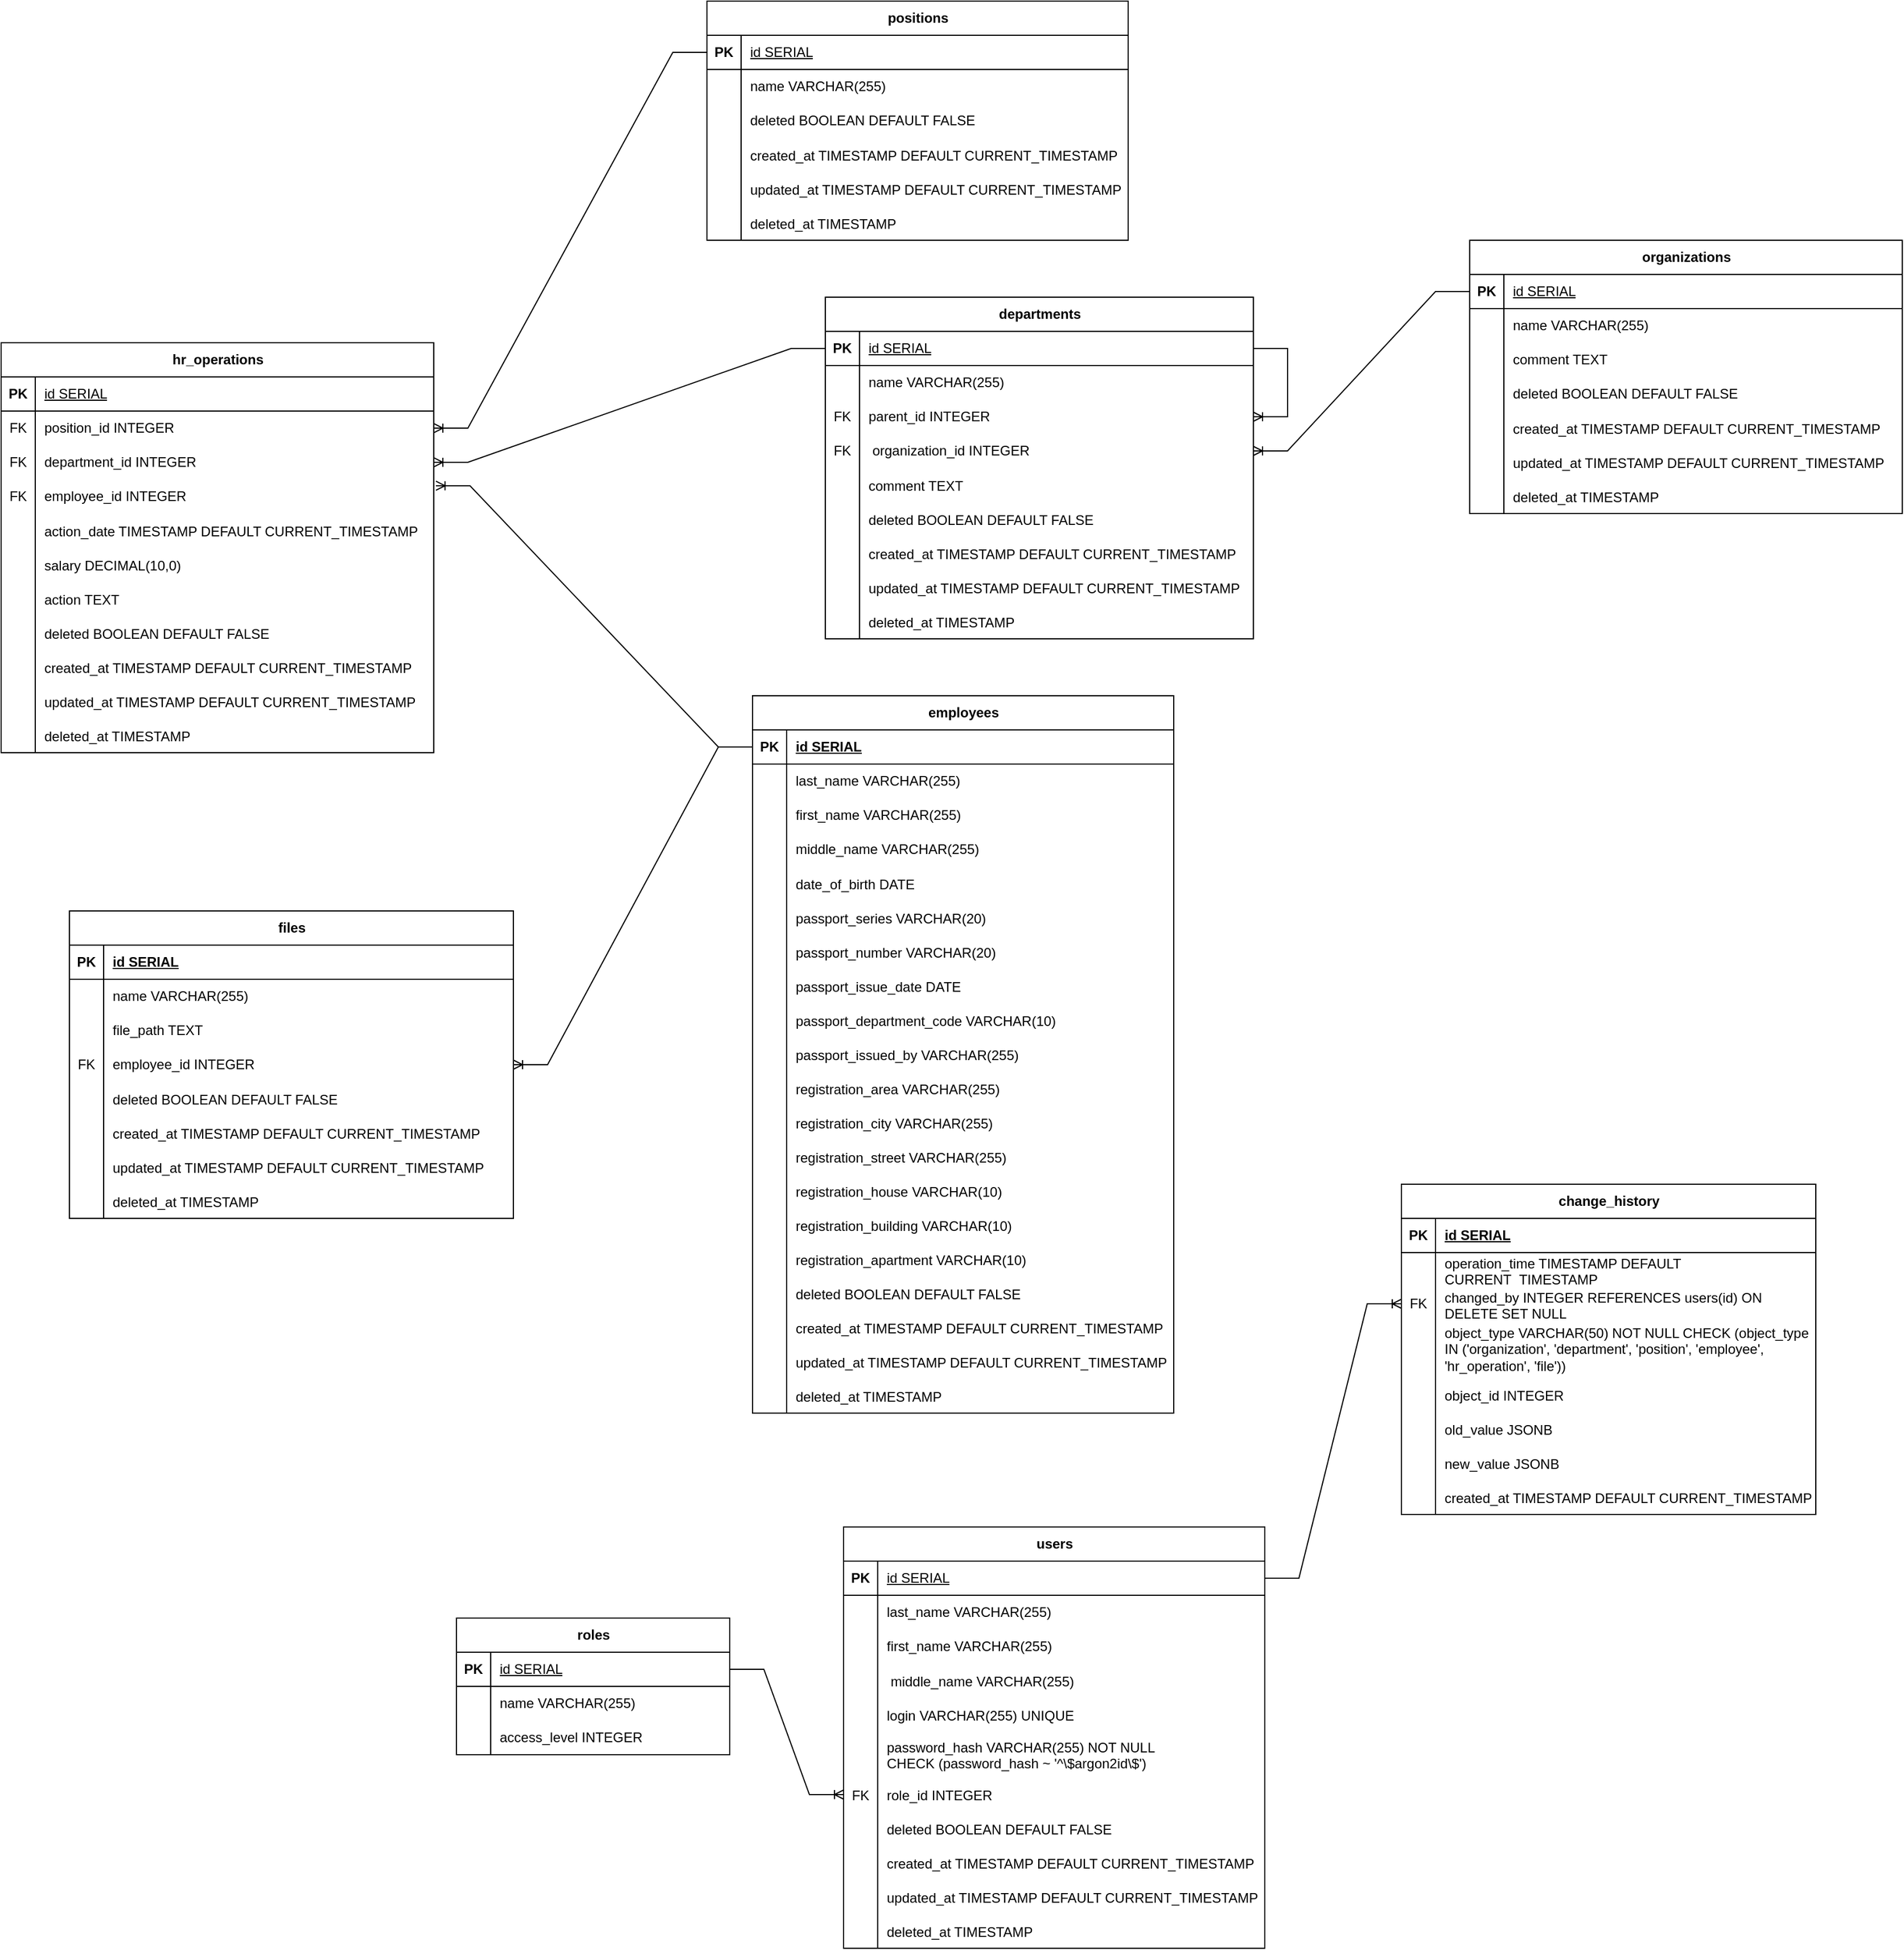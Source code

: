<mxfile version="26.1.3">
  <diagram name="Страница — 1" id="F6BNLZ5ZItK91s1NyfkN">
    <mxGraphModel dx="2140" dy="719" grid="1" gridSize="10" guides="1" tooltips="1" connect="1" arrows="1" fold="1" page="1" pageScale="1" pageWidth="827" pageHeight="1169" math="0" shadow="0">
      <root>
        <mxCell id="0" />
        <mxCell id="1" parent="0" />
        <mxCell id="EZfQebRX8oi7bKWFrP2A-69" value="organizations" style="shape=table;startSize=30;container=1;collapsible=1;childLayout=tableLayout;fixedRows=1;rowLines=0;fontStyle=1;align=center;resizeLast=1;html=1;" parent="1" vertex="1">
          <mxGeometry x="980" y="400" width="380" height="240" as="geometry" />
        </mxCell>
        <mxCell id="EZfQebRX8oi7bKWFrP2A-70" value="" style="shape=tableRow;horizontal=0;startSize=0;swimlaneHead=0;swimlaneBody=0;fillColor=none;collapsible=0;dropTarget=0;points=[[0,0.5],[1,0.5]];portConstraint=eastwest;top=0;left=0;right=0;bottom=1;" parent="EZfQebRX8oi7bKWFrP2A-69" vertex="1">
          <mxGeometry y="30" width="380" height="30" as="geometry" />
        </mxCell>
        <mxCell id="EZfQebRX8oi7bKWFrP2A-71" value="PK" style="shape=partialRectangle;connectable=0;fillColor=none;top=0;left=0;bottom=0;right=0;fontStyle=1;overflow=hidden;whiteSpace=wrap;html=1;" parent="EZfQebRX8oi7bKWFrP2A-70" vertex="1">
          <mxGeometry width="30" height="30" as="geometry">
            <mxRectangle width="30" height="30" as="alternateBounds" />
          </mxGeometry>
        </mxCell>
        <mxCell id="EZfQebRX8oi7bKWFrP2A-72" value="&lt;span style=&quot;font-weight: 400;&quot;&gt;id SERIAL&lt;/span&gt;" style="shape=partialRectangle;connectable=0;fillColor=none;top=0;left=0;bottom=0;right=0;align=left;spacingLeft=6;fontStyle=5;overflow=hidden;whiteSpace=wrap;html=1;" parent="EZfQebRX8oi7bKWFrP2A-70" vertex="1">
          <mxGeometry x="30" width="350" height="30" as="geometry">
            <mxRectangle width="350" height="30" as="alternateBounds" />
          </mxGeometry>
        </mxCell>
        <mxCell id="EZfQebRX8oi7bKWFrP2A-73" value="" style="shape=tableRow;horizontal=0;startSize=0;swimlaneHead=0;swimlaneBody=0;fillColor=none;collapsible=0;dropTarget=0;points=[[0,0.5],[1,0.5]];portConstraint=eastwest;top=0;left=0;right=0;bottom=0;" parent="EZfQebRX8oi7bKWFrP2A-69" vertex="1">
          <mxGeometry y="60" width="380" height="30" as="geometry" />
        </mxCell>
        <mxCell id="EZfQebRX8oi7bKWFrP2A-74" value="" style="shape=partialRectangle;connectable=0;fillColor=none;top=0;left=0;bottom=0;right=0;editable=1;overflow=hidden;whiteSpace=wrap;html=1;" parent="EZfQebRX8oi7bKWFrP2A-73" vertex="1">
          <mxGeometry width="30" height="30" as="geometry">
            <mxRectangle width="30" height="30" as="alternateBounds" />
          </mxGeometry>
        </mxCell>
        <mxCell id="EZfQebRX8oi7bKWFrP2A-75" value="name VARCHAR(255)" style="shape=partialRectangle;connectable=0;fillColor=none;top=0;left=0;bottom=0;right=0;align=left;spacingLeft=6;overflow=hidden;whiteSpace=wrap;html=1;" parent="EZfQebRX8oi7bKWFrP2A-73" vertex="1">
          <mxGeometry x="30" width="350" height="30" as="geometry">
            <mxRectangle width="350" height="30" as="alternateBounds" />
          </mxGeometry>
        </mxCell>
        <mxCell id="EZfQebRX8oi7bKWFrP2A-76" value="" style="shape=tableRow;horizontal=0;startSize=0;swimlaneHead=0;swimlaneBody=0;fillColor=none;collapsible=0;dropTarget=0;points=[[0,0.5],[1,0.5]];portConstraint=eastwest;top=0;left=0;right=0;bottom=0;" parent="EZfQebRX8oi7bKWFrP2A-69" vertex="1">
          <mxGeometry y="90" width="380" height="30" as="geometry" />
        </mxCell>
        <mxCell id="EZfQebRX8oi7bKWFrP2A-77" value="" style="shape=partialRectangle;connectable=0;fillColor=none;top=0;left=0;bottom=0;right=0;editable=1;overflow=hidden;whiteSpace=wrap;html=1;" parent="EZfQebRX8oi7bKWFrP2A-76" vertex="1">
          <mxGeometry width="30" height="30" as="geometry">
            <mxRectangle width="30" height="30" as="alternateBounds" />
          </mxGeometry>
        </mxCell>
        <mxCell id="EZfQebRX8oi7bKWFrP2A-78" value="comment TEXT" style="shape=partialRectangle;connectable=0;fillColor=none;top=0;left=0;bottom=0;right=0;align=left;spacingLeft=6;overflow=hidden;whiteSpace=wrap;html=1;" parent="EZfQebRX8oi7bKWFrP2A-76" vertex="1">
          <mxGeometry x="30" width="350" height="30" as="geometry">
            <mxRectangle width="350" height="30" as="alternateBounds" />
          </mxGeometry>
        </mxCell>
        <mxCell id="EZfQebRX8oi7bKWFrP2A-79" value="" style="shape=tableRow;horizontal=0;startSize=0;swimlaneHead=0;swimlaneBody=0;fillColor=none;collapsible=0;dropTarget=0;points=[[0,0.5],[1,0.5]];portConstraint=eastwest;top=0;left=0;right=0;bottom=0;" parent="EZfQebRX8oi7bKWFrP2A-69" vertex="1">
          <mxGeometry y="120" width="380" height="30" as="geometry" />
        </mxCell>
        <mxCell id="EZfQebRX8oi7bKWFrP2A-80" value="" style="shape=partialRectangle;connectable=0;fillColor=none;top=0;left=0;bottom=0;right=0;editable=1;overflow=hidden;whiteSpace=wrap;html=1;" parent="EZfQebRX8oi7bKWFrP2A-79" vertex="1">
          <mxGeometry width="30" height="30" as="geometry">
            <mxRectangle width="30" height="30" as="alternateBounds" />
          </mxGeometry>
        </mxCell>
        <mxCell id="EZfQebRX8oi7bKWFrP2A-81" value="&lt;span style=&quot;text-wrap-mode: nowrap;&quot;&gt;deleted BOOLEAN DEFAULT FALSE&lt;/span&gt;" style="shape=partialRectangle;connectable=0;fillColor=none;top=0;left=0;bottom=0;right=0;align=left;spacingLeft=6;overflow=hidden;whiteSpace=wrap;html=1;" parent="EZfQebRX8oi7bKWFrP2A-79" vertex="1">
          <mxGeometry x="30" width="350" height="30" as="geometry">
            <mxRectangle width="350" height="30" as="alternateBounds" />
          </mxGeometry>
        </mxCell>
        <mxCell id="hX5FZRr7TP-MQtU7kQyp-1" value="" style="shape=tableRow;horizontal=0;startSize=0;swimlaneHead=0;swimlaneBody=0;fillColor=none;collapsible=0;dropTarget=0;points=[[0,0.5],[1,0.5]];portConstraint=eastwest;top=0;left=0;right=0;bottom=0;" parent="EZfQebRX8oi7bKWFrP2A-69" vertex="1">
          <mxGeometry y="150" width="380" height="30" as="geometry" />
        </mxCell>
        <mxCell id="hX5FZRr7TP-MQtU7kQyp-2" value="" style="shape=partialRectangle;connectable=0;fillColor=none;top=0;left=0;bottom=0;right=0;editable=1;overflow=hidden;" parent="hX5FZRr7TP-MQtU7kQyp-1" vertex="1">
          <mxGeometry width="30" height="30" as="geometry">
            <mxRectangle width="30" height="30" as="alternateBounds" />
          </mxGeometry>
        </mxCell>
        <mxCell id="hX5FZRr7TP-MQtU7kQyp-3" value="created_at TIMESTAMP DEFAULT CURRENT_TIMESTAMP" style="shape=partialRectangle;connectable=0;fillColor=none;top=0;left=0;bottom=0;right=0;align=left;spacingLeft=6;overflow=hidden;" parent="hX5FZRr7TP-MQtU7kQyp-1" vertex="1">
          <mxGeometry x="30" width="350" height="30" as="geometry">
            <mxRectangle width="350" height="30" as="alternateBounds" />
          </mxGeometry>
        </mxCell>
        <mxCell id="hX5FZRr7TP-MQtU7kQyp-4" value="" style="shape=tableRow;horizontal=0;startSize=0;swimlaneHead=0;swimlaneBody=0;fillColor=none;collapsible=0;dropTarget=0;points=[[0,0.5],[1,0.5]];portConstraint=eastwest;top=0;left=0;right=0;bottom=0;" parent="EZfQebRX8oi7bKWFrP2A-69" vertex="1">
          <mxGeometry y="180" width="380" height="30" as="geometry" />
        </mxCell>
        <mxCell id="hX5FZRr7TP-MQtU7kQyp-5" value="" style="shape=partialRectangle;connectable=0;fillColor=none;top=0;left=0;bottom=0;right=0;editable=1;overflow=hidden;" parent="hX5FZRr7TP-MQtU7kQyp-4" vertex="1">
          <mxGeometry width="30" height="30" as="geometry">
            <mxRectangle width="30" height="30" as="alternateBounds" />
          </mxGeometry>
        </mxCell>
        <mxCell id="hX5FZRr7TP-MQtU7kQyp-6" value="updated_at TIMESTAMP DEFAULT CURRENT_TIMESTAMP" style="shape=partialRectangle;connectable=0;fillColor=none;top=0;left=0;bottom=0;right=0;align=left;spacingLeft=6;overflow=hidden;" parent="hX5FZRr7TP-MQtU7kQyp-4" vertex="1">
          <mxGeometry x="30" width="350" height="30" as="geometry">
            <mxRectangle width="350" height="30" as="alternateBounds" />
          </mxGeometry>
        </mxCell>
        <mxCell id="hX5FZRr7TP-MQtU7kQyp-7" value="" style="shape=tableRow;horizontal=0;startSize=0;swimlaneHead=0;swimlaneBody=0;fillColor=none;collapsible=0;dropTarget=0;points=[[0,0.5],[1,0.5]];portConstraint=eastwest;top=0;left=0;right=0;bottom=0;" parent="EZfQebRX8oi7bKWFrP2A-69" vertex="1">
          <mxGeometry y="210" width="380" height="30" as="geometry" />
        </mxCell>
        <mxCell id="hX5FZRr7TP-MQtU7kQyp-8" value="" style="shape=partialRectangle;connectable=0;fillColor=none;top=0;left=0;bottom=0;right=0;editable=1;overflow=hidden;" parent="hX5FZRr7TP-MQtU7kQyp-7" vertex="1">
          <mxGeometry width="30" height="30" as="geometry">
            <mxRectangle width="30" height="30" as="alternateBounds" />
          </mxGeometry>
        </mxCell>
        <mxCell id="hX5FZRr7TP-MQtU7kQyp-9" value="deleted_at TIMESTAMP" style="shape=partialRectangle;connectable=0;fillColor=none;top=0;left=0;bottom=0;right=0;align=left;spacingLeft=6;overflow=hidden;" parent="hX5FZRr7TP-MQtU7kQyp-7" vertex="1">
          <mxGeometry x="30" width="350" height="30" as="geometry">
            <mxRectangle width="350" height="30" as="alternateBounds" />
          </mxGeometry>
        </mxCell>
        <mxCell id="EZfQebRX8oi7bKWFrP2A-82" value="departments" style="shape=table;startSize=30;container=1;collapsible=1;childLayout=tableLayout;fixedRows=1;rowLines=0;fontStyle=1;align=center;resizeLast=1;html=1;" parent="1" vertex="1">
          <mxGeometry x="414" y="450" width="376" height="300" as="geometry" />
        </mxCell>
        <mxCell id="EZfQebRX8oi7bKWFrP2A-83" value="" style="shape=tableRow;horizontal=0;startSize=0;swimlaneHead=0;swimlaneBody=0;fillColor=none;collapsible=0;dropTarget=0;points=[[0,0.5],[1,0.5]];portConstraint=eastwest;top=0;left=0;right=0;bottom=1;" parent="EZfQebRX8oi7bKWFrP2A-82" vertex="1">
          <mxGeometry y="30" width="376" height="30" as="geometry" />
        </mxCell>
        <mxCell id="EZfQebRX8oi7bKWFrP2A-84" value="PK" style="shape=partialRectangle;connectable=0;fillColor=none;top=0;left=0;bottom=0;right=0;fontStyle=1;overflow=hidden;whiteSpace=wrap;html=1;" parent="EZfQebRX8oi7bKWFrP2A-83" vertex="1">
          <mxGeometry width="30" height="30" as="geometry">
            <mxRectangle width="30" height="30" as="alternateBounds" />
          </mxGeometry>
        </mxCell>
        <mxCell id="EZfQebRX8oi7bKWFrP2A-85" value="&lt;span style=&quot;font-weight: 400;&quot;&gt;id SERIAL&lt;/span&gt;" style="shape=partialRectangle;connectable=0;fillColor=none;top=0;left=0;bottom=0;right=0;align=left;spacingLeft=6;fontStyle=5;overflow=hidden;whiteSpace=wrap;html=1;" parent="EZfQebRX8oi7bKWFrP2A-83" vertex="1">
          <mxGeometry x="30" width="346" height="30" as="geometry">
            <mxRectangle width="346" height="30" as="alternateBounds" />
          </mxGeometry>
        </mxCell>
        <mxCell id="EZfQebRX8oi7bKWFrP2A-86" value="" style="shape=tableRow;horizontal=0;startSize=0;swimlaneHead=0;swimlaneBody=0;fillColor=none;collapsible=0;dropTarget=0;points=[[0,0.5],[1,0.5]];portConstraint=eastwest;top=0;left=0;right=0;bottom=0;" parent="EZfQebRX8oi7bKWFrP2A-82" vertex="1">
          <mxGeometry y="60" width="376" height="30" as="geometry" />
        </mxCell>
        <mxCell id="EZfQebRX8oi7bKWFrP2A-87" value="" style="shape=partialRectangle;connectable=0;fillColor=none;top=0;left=0;bottom=0;right=0;editable=1;overflow=hidden;whiteSpace=wrap;html=1;" parent="EZfQebRX8oi7bKWFrP2A-86" vertex="1">
          <mxGeometry width="30" height="30" as="geometry">
            <mxRectangle width="30" height="30" as="alternateBounds" />
          </mxGeometry>
        </mxCell>
        <mxCell id="EZfQebRX8oi7bKWFrP2A-88" value="name VARCHAR(255)" style="shape=partialRectangle;connectable=0;fillColor=none;top=0;left=0;bottom=0;right=0;align=left;spacingLeft=6;overflow=hidden;whiteSpace=wrap;html=1;" parent="EZfQebRX8oi7bKWFrP2A-86" vertex="1">
          <mxGeometry x="30" width="346" height="30" as="geometry">
            <mxRectangle width="346" height="30" as="alternateBounds" />
          </mxGeometry>
        </mxCell>
        <mxCell id="EZfQebRX8oi7bKWFrP2A-89" value="" style="shape=tableRow;horizontal=0;startSize=0;swimlaneHead=0;swimlaneBody=0;fillColor=none;collapsible=0;dropTarget=0;points=[[0,0.5],[1,0.5]];portConstraint=eastwest;top=0;left=0;right=0;bottom=0;" parent="EZfQebRX8oi7bKWFrP2A-82" vertex="1">
          <mxGeometry y="90" width="376" height="30" as="geometry" />
        </mxCell>
        <mxCell id="EZfQebRX8oi7bKWFrP2A-90" value="FK" style="shape=partialRectangle;connectable=0;fillColor=none;top=0;left=0;bottom=0;right=0;editable=1;overflow=hidden;whiteSpace=wrap;html=1;" parent="EZfQebRX8oi7bKWFrP2A-89" vertex="1">
          <mxGeometry width="30" height="30" as="geometry">
            <mxRectangle width="30" height="30" as="alternateBounds" />
          </mxGeometry>
        </mxCell>
        <mxCell id="EZfQebRX8oi7bKWFrP2A-91" value="parent_id INTEGER" style="shape=partialRectangle;connectable=0;fillColor=none;top=0;left=0;bottom=0;right=0;align=left;spacingLeft=6;overflow=hidden;whiteSpace=wrap;html=1;" parent="EZfQebRX8oi7bKWFrP2A-89" vertex="1">
          <mxGeometry x="30" width="346" height="30" as="geometry">
            <mxRectangle width="346" height="30" as="alternateBounds" />
          </mxGeometry>
        </mxCell>
        <mxCell id="EZfQebRX8oi7bKWFrP2A-92" value="" style="shape=tableRow;horizontal=0;startSize=0;swimlaneHead=0;swimlaneBody=0;fillColor=none;collapsible=0;dropTarget=0;points=[[0,0.5],[1,0.5]];portConstraint=eastwest;top=0;left=0;right=0;bottom=0;" parent="EZfQebRX8oi7bKWFrP2A-82" vertex="1">
          <mxGeometry y="120" width="376" height="30" as="geometry" />
        </mxCell>
        <mxCell id="EZfQebRX8oi7bKWFrP2A-93" value="FK" style="shape=partialRectangle;connectable=0;fillColor=none;top=0;left=0;bottom=0;right=0;editable=1;overflow=hidden;whiteSpace=wrap;html=1;" parent="EZfQebRX8oi7bKWFrP2A-92" vertex="1">
          <mxGeometry width="30" height="30" as="geometry">
            <mxRectangle width="30" height="30" as="alternateBounds" />
          </mxGeometry>
        </mxCell>
        <mxCell id="EZfQebRX8oi7bKWFrP2A-94" value="&lt;span style=&quot;text-wrap-mode: nowrap;&quot;&gt;&amp;nbsp;organization_id INTEGER&lt;/span&gt;" style="shape=partialRectangle;connectable=0;fillColor=none;top=0;left=0;bottom=0;right=0;align=left;spacingLeft=6;overflow=hidden;whiteSpace=wrap;html=1;" parent="EZfQebRX8oi7bKWFrP2A-92" vertex="1">
          <mxGeometry x="30" width="346" height="30" as="geometry">
            <mxRectangle width="346" height="30" as="alternateBounds" />
          </mxGeometry>
        </mxCell>
        <mxCell id="EZfQebRX8oi7bKWFrP2A-98" value="" style="shape=tableRow;horizontal=0;startSize=0;swimlaneHead=0;swimlaneBody=0;fillColor=none;collapsible=0;dropTarget=0;points=[[0,0.5],[1,0.5]];portConstraint=eastwest;top=0;left=0;right=0;bottom=0;" parent="EZfQebRX8oi7bKWFrP2A-82" vertex="1">
          <mxGeometry y="150" width="376" height="30" as="geometry" />
        </mxCell>
        <mxCell id="EZfQebRX8oi7bKWFrP2A-99" value="" style="shape=partialRectangle;connectable=0;fillColor=none;top=0;left=0;bottom=0;right=0;editable=1;overflow=hidden;" parent="EZfQebRX8oi7bKWFrP2A-98" vertex="1">
          <mxGeometry width="30" height="30" as="geometry">
            <mxRectangle width="30" height="30" as="alternateBounds" />
          </mxGeometry>
        </mxCell>
        <mxCell id="EZfQebRX8oi7bKWFrP2A-100" value="comment TEXT" style="shape=partialRectangle;connectable=0;fillColor=none;top=0;left=0;bottom=0;right=0;align=left;spacingLeft=6;overflow=hidden;" parent="EZfQebRX8oi7bKWFrP2A-98" vertex="1">
          <mxGeometry x="30" width="346" height="30" as="geometry">
            <mxRectangle width="346" height="30" as="alternateBounds" />
          </mxGeometry>
        </mxCell>
        <mxCell id="EZfQebRX8oi7bKWFrP2A-95" value="" style="shape=tableRow;horizontal=0;startSize=0;swimlaneHead=0;swimlaneBody=0;fillColor=none;collapsible=0;dropTarget=0;points=[[0,0.5],[1,0.5]];portConstraint=eastwest;top=0;left=0;right=0;bottom=0;" parent="EZfQebRX8oi7bKWFrP2A-82" vertex="1">
          <mxGeometry y="180" width="376" height="30" as="geometry" />
        </mxCell>
        <mxCell id="EZfQebRX8oi7bKWFrP2A-96" value="" style="shape=partialRectangle;connectable=0;fillColor=none;top=0;left=0;bottom=0;right=0;editable=1;overflow=hidden;" parent="EZfQebRX8oi7bKWFrP2A-95" vertex="1">
          <mxGeometry width="30" height="30" as="geometry">
            <mxRectangle width="30" height="30" as="alternateBounds" />
          </mxGeometry>
        </mxCell>
        <mxCell id="EZfQebRX8oi7bKWFrP2A-97" value="deleted BOOLEAN DEFAULT FALSE" style="shape=partialRectangle;connectable=0;fillColor=none;top=0;left=0;bottom=0;right=0;align=left;spacingLeft=6;overflow=hidden;" parent="EZfQebRX8oi7bKWFrP2A-95" vertex="1">
          <mxGeometry x="30" width="346" height="30" as="geometry">
            <mxRectangle width="346" height="30" as="alternateBounds" />
          </mxGeometry>
        </mxCell>
        <mxCell id="EZfQebRX8oi7bKWFrP2A-101" value="" style="edgeStyle=entityRelationEdgeStyle;fontSize=12;html=1;endArrow=ERoneToMany;rounded=0;entryX=1;entryY=0.5;entryDx=0;entryDy=0;exitX=1;exitY=0.5;exitDx=0;exitDy=0;" parent="EZfQebRX8oi7bKWFrP2A-82" source="EZfQebRX8oi7bKWFrP2A-83" target="EZfQebRX8oi7bKWFrP2A-89" edge="1">
          <mxGeometry width="100" height="100" relative="1" as="geometry">
            <mxPoint x="250" y="160" as="sourcePoint" />
            <mxPoint x="350" y="60" as="targetPoint" />
          </mxGeometry>
        </mxCell>
        <mxCell id="hX5FZRr7TP-MQtU7kQyp-14" value="" style="shape=tableRow;horizontal=0;startSize=0;swimlaneHead=0;swimlaneBody=0;fillColor=none;collapsible=0;dropTarget=0;points=[[0,0.5],[1,0.5]];portConstraint=eastwest;top=0;left=0;right=0;bottom=0;" parent="EZfQebRX8oi7bKWFrP2A-82" vertex="1">
          <mxGeometry y="210" width="376" height="30" as="geometry" />
        </mxCell>
        <mxCell id="hX5FZRr7TP-MQtU7kQyp-15" value="" style="shape=partialRectangle;connectable=0;fillColor=none;top=0;left=0;bottom=0;right=0;editable=1;overflow=hidden;" parent="hX5FZRr7TP-MQtU7kQyp-14" vertex="1">
          <mxGeometry width="30" height="30" as="geometry">
            <mxRectangle width="30" height="30" as="alternateBounds" />
          </mxGeometry>
        </mxCell>
        <mxCell id="hX5FZRr7TP-MQtU7kQyp-16" value="created_at TIMESTAMP DEFAULT CURRENT_TIMESTAMP" style="shape=partialRectangle;connectable=0;fillColor=none;top=0;left=0;bottom=0;right=0;align=left;spacingLeft=6;overflow=hidden;" parent="hX5FZRr7TP-MQtU7kQyp-14" vertex="1">
          <mxGeometry x="30" width="346" height="30" as="geometry">
            <mxRectangle width="346" height="30" as="alternateBounds" />
          </mxGeometry>
        </mxCell>
        <mxCell id="hX5FZRr7TP-MQtU7kQyp-17" value="" style="shape=tableRow;horizontal=0;startSize=0;swimlaneHead=0;swimlaneBody=0;fillColor=none;collapsible=0;dropTarget=0;points=[[0,0.5],[1,0.5]];portConstraint=eastwest;top=0;left=0;right=0;bottom=0;" parent="EZfQebRX8oi7bKWFrP2A-82" vertex="1">
          <mxGeometry y="240" width="376" height="30" as="geometry" />
        </mxCell>
        <mxCell id="hX5FZRr7TP-MQtU7kQyp-18" value="" style="shape=partialRectangle;connectable=0;fillColor=none;top=0;left=0;bottom=0;right=0;editable=1;overflow=hidden;" parent="hX5FZRr7TP-MQtU7kQyp-17" vertex="1">
          <mxGeometry width="30" height="30" as="geometry">
            <mxRectangle width="30" height="30" as="alternateBounds" />
          </mxGeometry>
        </mxCell>
        <mxCell id="hX5FZRr7TP-MQtU7kQyp-19" value="updated_at TIMESTAMP DEFAULT CURRENT_TIMESTAMP" style="shape=partialRectangle;connectable=0;fillColor=none;top=0;left=0;bottom=0;right=0;align=left;spacingLeft=6;overflow=hidden;" parent="hX5FZRr7TP-MQtU7kQyp-17" vertex="1">
          <mxGeometry x="30" width="346" height="30" as="geometry">
            <mxRectangle width="346" height="30" as="alternateBounds" />
          </mxGeometry>
        </mxCell>
        <mxCell id="hX5FZRr7TP-MQtU7kQyp-11" value="" style="shape=tableRow;horizontal=0;startSize=0;swimlaneHead=0;swimlaneBody=0;fillColor=none;collapsible=0;dropTarget=0;points=[[0,0.5],[1,0.5]];portConstraint=eastwest;top=0;left=0;right=0;bottom=0;" parent="EZfQebRX8oi7bKWFrP2A-82" vertex="1">
          <mxGeometry y="270" width="376" height="30" as="geometry" />
        </mxCell>
        <mxCell id="hX5FZRr7TP-MQtU7kQyp-12" value="" style="shape=partialRectangle;connectable=0;fillColor=none;top=0;left=0;bottom=0;right=0;editable=1;overflow=hidden;" parent="hX5FZRr7TP-MQtU7kQyp-11" vertex="1">
          <mxGeometry width="30" height="30" as="geometry">
            <mxRectangle width="30" height="30" as="alternateBounds" />
          </mxGeometry>
        </mxCell>
        <mxCell id="hX5FZRr7TP-MQtU7kQyp-13" value="deleted_at TIMESTAMP" style="shape=partialRectangle;connectable=0;fillColor=none;top=0;left=0;bottom=0;right=0;align=left;spacingLeft=6;overflow=hidden;" parent="hX5FZRr7TP-MQtU7kQyp-11" vertex="1">
          <mxGeometry x="30" width="346" height="30" as="geometry">
            <mxRectangle width="346" height="30" as="alternateBounds" />
          </mxGeometry>
        </mxCell>
        <mxCell id="EZfQebRX8oi7bKWFrP2A-102" value="" style="edgeStyle=entityRelationEdgeStyle;fontSize=12;html=1;endArrow=ERoneToMany;rounded=0;entryX=1;entryY=0.5;entryDx=0;entryDy=0;exitX=0;exitY=0.5;exitDx=0;exitDy=0;" parent="1" source="EZfQebRX8oi7bKWFrP2A-70" target="EZfQebRX8oi7bKWFrP2A-92" edge="1">
          <mxGeometry width="100" height="100" relative="1" as="geometry">
            <mxPoint x="630" y="685" as="sourcePoint" />
            <mxPoint x="730" y="585" as="targetPoint" />
          </mxGeometry>
        </mxCell>
        <mxCell id="EZfQebRX8oi7bKWFrP2A-103" value="positions" style="shape=table;startSize=30;container=1;collapsible=1;childLayout=tableLayout;fixedRows=1;rowLines=0;fontStyle=1;align=center;resizeLast=1;html=1;" parent="1" vertex="1">
          <mxGeometry x="310" y="190" width="370" height="210" as="geometry" />
        </mxCell>
        <mxCell id="EZfQebRX8oi7bKWFrP2A-104" value="" style="shape=tableRow;horizontal=0;startSize=0;swimlaneHead=0;swimlaneBody=0;fillColor=none;collapsible=0;dropTarget=0;points=[[0,0.5],[1,0.5]];portConstraint=eastwest;top=0;left=0;right=0;bottom=1;" parent="EZfQebRX8oi7bKWFrP2A-103" vertex="1">
          <mxGeometry y="30" width="370" height="30" as="geometry" />
        </mxCell>
        <mxCell id="EZfQebRX8oi7bKWFrP2A-105" value="PK" style="shape=partialRectangle;connectable=0;fillColor=none;top=0;left=0;bottom=0;right=0;fontStyle=1;overflow=hidden;whiteSpace=wrap;html=1;" parent="EZfQebRX8oi7bKWFrP2A-104" vertex="1">
          <mxGeometry width="30" height="30" as="geometry">
            <mxRectangle width="30" height="30" as="alternateBounds" />
          </mxGeometry>
        </mxCell>
        <mxCell id="EZfQebRX8oi7bKWFrP2A-106" value="&lt;span style=&quot;font-weight: 400;&quot;&gt;id SERIAL&lt;/span&gt;" style="shape=partialRectangle;connectable=0;fillColor=none;top=0;left=0;bottom=0;right=0;align=left;spacingLeft=6;fontStyle=5;overflow=hidden;whiteSpace=wrap;html=1;" parent="EZfQebRX8oi7bKWFrP2A-104" vertex="1">
          <mxGeometry x="30" width="340" height="30" as="geometry">
            <mxRectangle width="340" height="30" as="alternateBounds" />
          </mxGeometry>
        </mxCell>
        <mxCell id="EZfQebRX8oi7bKWFrP2A-107" value="" style="shape=tableRow;horizontal=0;startSize=0;swimlaneHead=0;swimlaneBody=0;fillColor=none;collapsible=0;dropTarget=0;points=[[0,0.5],[1,0.5]];portConstraint=eastwest;top=0;left=0;right=0;bottom=0;" parent="EZfQebRX8oi7bKWFrP2A-103" vertex="1">
          <mxGeometry y="60" width="370" height="30" as="geometry" />
        </mxCell>
        <mxCell id="EZfQebRX8oi7bKWFrP2A-108" value="" style="shape=partialRectangle;connectable=0;fillColor=none;top=0;left=0;bottom=0;right=0;editable=1;overflow=hidden;whiteSpace=wrap;html=1;" parent="EZfQebRX8oi7bKWFrP2A-107" vertex="1">
          <mxGeometry width="30" height="30" as="geometry">
            <mxRectangle width="30" height="30" as="alternateBounds" />
          </mxGeometry>
        </mxCell>
        <mxCell id="EZfQebRX8oi7bKWFrP2A-109" value="name VARCHAR(255)" style="shape=partialRectangle;connectable=0;fillColor=none;top=0;left=0;bottom=0;right=0;align=left;spacingLeft=6;overflow=hidden;whiteSpace=wrap;html=1;" parent="EZfQebRX8oi7bKWFrP2A-107" vertex="1">
          <mxGeometry x="30" width="340" height="30" as="geometry">
            <mxRectangle width="340" height="30" as="alternateBounds" />
          </mxGeometry>
        </mxCell>
        <mxCell id="EZfQebRX8oi7bKWFrP2A-110" value="" style="shape=tableRow;horizontal=0;startSize=0;swimlaneHead=0;swimlaneBody=0;fillColor=none;collapsible=0;dropTarget=0;points=[[0,0.5],[1,0.5]];portConstraint=eastwest;top=0;left=0;right=0;bottom=0;" parent="EZfQebRX8oi7bKWFrP2A-103" vertex="1">
          <mxGeometry y="90" width="370" height="30" as="geometry" />
        </mxCell>
        <mxCell id="EZfQebRX8oi7bKWFrP2A-111" value="" style="shape=partialRectangle;connectable=0;fillColor=none;top=0;left=0;bottom=0;right=0;editable=1;overflow=hidden;whiteSpace=wrap;html=1;" parent="EZfQebRX8oi7bKWFrP2A-110" vertex="1">
          <mxGeometry width="30" height="30" as="geometry">
            <mxRectangle width="30" height="30" as="alternateBounds" />
          </mxGeometry>
        </mxCell>
        <mxCell id="EZfQebRX8oi7bKWFrP2A-112" value="&lt;span style=&quot;text-wrap-mode: nowrap;&quot;&gt;deleted BOOLEAN DEFAULT FALSE&lt;/span&gt;" style="shape=partialRectangle;connectable=0;fillColor=none;top=0;left=0;bottom=0;right=0;align=left;spacingLeft=6;overflow=hidden;whiteSpace=wrap;html=1;" parent="EZfQebRX8oi7bKWFrP2A-110" vertex="1">
          <mxGeometry x="30" width="340" height="30" as="geometry">
            <mxRectangle width="340" height="30" as="alternateBounds" />
          </mxGeometry>
        </mxCell>
        <mxCell id="hX5FZRr7TP-MQtU7kQyp-20" value="" style="shape=tableRow;horizontal=0;startSize=0;swimlaneHead=0;swimlaneBody=0;fillColor=none;collapsible=0;dropTarget=0;points=[[0,0.5],[1,0.5]];portConstraint=eastwest;top=0;left=0;right=0;bottom=0;" parent="EZfQebRX8oi7bKWFrP2A-103" vertex="1">
          <mxGeometry y="120" width="370" height="30" as="geometry" />
        </mxCell>
        <mxCell id="hX5FZRr7TP-MQtU7kQyp-21" value="" style="shape=partialRectangle;connectable=0;fillColor=none;top=0;left=0;bottom=0;right=0;editable=1;overflow=hidden;" parent="hX5FZRr7TP-MQtU7kQyp-20" vertex="1">
          <mxGeometry width="30" height="30" as="geometry">
            <mxRectangle width="30" height="30" as="alternateBounds" />
          </mxGeometry>
        </mxCell>
        <mxCell id="hX5FZRr7TP-MQtU7kQyp-22" value="created_at TIMESTAMP DEFAULT CURRENT_TIMESTAMP" style="shape=partialRectangle;connectable=0;fillColor=none;top=0;left=0;bottom=0;right=0;align=left;spacingLeft=6;overflow=hidden;" parent="hX5FZRr7TP-MQtU7kQyp-20" vertex="1">
          <mxGeometry x="30" width="340" height="30" as="geometry">
            <mxRectangle width="340" height="30" as="alternateBounds" />
          </mxGeometry>
        </mxCell>
        <mxCell id="wIHZyGatzFs2G8WBUrKl-1" value="" style="shape=tableRow;horizontal=0;startSize=0;swimlaneHead=0;swimlaneBody=0;fillColor=none;collapsible=0;dropTarget=0;points=[[0,0.5],[1,0.5]];portConstraint=eastwest;top=0;left=0;right=0;bottom=0;" vertex="1" parent="EZfQebRX8oi7bKWFrP2A-103">
          <mxGeometry y="150" width="370" height="30" as="geometry" />
        </mxCell>
        <mxCell id="wIHZyGatzFs2G8WBUrKl-2" value="" style="shape=partialRectangle;connectable=0;fillColor=none;top=0;left=0;bottom=0;right=0;editable=1;overflow=hidden;" vertex="1" parent="wIHZyGatzFs2G8WBUrKl-1">
          <mxGeometry width="30" height="30" as="geometry">
            <mxRectangle width="30" height="30" as="alternateBounds" />
          </mxGeometry>
        </mxCell>
        <mxCell id="wIHZyGatzFs2G8WBUrKl-3" value="updated_at TIMESTAMP DEFAULT CURRENT_TIMESTAMP" style="shape=partialRectangle;connectable=0;fillColor=none;top=0;left=0;bottom=0;right=0;align=left;spacingLeft=6;overflow=hidden;" vertex="1" parent="wIHZyGatzFs2G8WBUrKl-1">
          <mxGeometry x="30" width="340" height="30" as="geometry">
            <mxRectangle width="340" height="30" as="alternateBounds" />
          </mxGeometry>
        </mxCell>
        <mxCell id="hX5FZRr7TP-MQtU7kQyp-23" value="" style="shape=tableRow;horizontal=0;startSize=0;swimlaneHead=0;swimlaneBody=0;fillColor=none;collapsible=0;dropTarget=0;points=[[0,0.5],[1,0.5]];portConstraint=eastwest;top=0;left=0;right=0;bottom=0;" parent="EZfQebRX8oi7bKWFrP2A-103" vertex="1">
          <mxGeometry y="180" width="370" height="30" as="geometry" />
        </mxCell>
        <mxCell id="hX5FZRr7TP-MQtU7kQyp-24" value="" style="shape=partialRectangle;connectable=0;fillColor=none;top=0;left=0;bottom=0;right=0;editable=1;overflow=hidden;" parent="hX5FZRr7TP-MQtU7kQyp-23" vertex="1">
          <mxGeometry width="30" height="30" as="geometry">
            <mxRectangle width="30" height="30" as="alternateBounds" />
          </mxGeometry>
        </mxCell>
        <mxCell id="hX5FZRr7TP-MQtU7kQyp-25" value="deleted_at TIMESTAMP" style="shape=partialRectangle;connectable=0;fillColor=none;top=0;left=0;bottom=0;right=0;align=left;spacingLeft=6;overflow=hidden;" parent="hX5FZRr7TP-MQtU7kQyp-23" vertex="1">
          <mxGeometry x="30" width="340" height="30" as="geometry">
            <mxRectangle width="340" height="30" as="alternateBounds" />
          </mxGeometry>
        </mxCell>
        <mxCell id="EZfQebRX8oi7bKWFrP2A-116" value="roles" style="shape=table;startSize=30;container=1;collapsible=1;childLayout=tableLayout;fixedRows=1;rowLines=0;fontStyle=1;align=center;resizeLast=1;html=1;" parent="1" vertex="1">
          <mxGeometry x="90" y="1610" width="240" height="120" as="geometry" />
        </mxCell>
        <mxCell id="EZfQebRX8oi7bKWFrP2A-117" value="" style="shape=tableRow;horizontal=0;startSize=0;swimlaneHead=0;swimlaneBody=0;fillColor=none;collapsible=0;dropTarget=0;points=[[0,0.5],[1,0.5]];portConstraint=eastwest;top=0;left=0;right=0;bottom=1;" parent="EZfQebRX8oi7bKWFrP2A-116" vertex="1">
          <mxGeometry y="30" width="240" height="30" as="geometry" />
        </mxCell>
        <mxCell id="EZfQebRX8oi7bKWFrP2A-118" value="PK" style="shape=partialRectangle;connectable=0;fillColor=none;top=0;left=0;bottom=0;right=0;fontStyle=1;overflow=hidden;whiteSpace=wrap;html=1;" parent="EZfQebRX8oi7bKWFrP2A-117" vertex="1">
          <mxGeometry width="30" height="30" as="geometry">
            <mxRectangle width="30" height="30" as="alternateBounds" />
          </mxGeometry>
        </mxCell>
        <mxCell id="EZfQebRX8oi7bKWFrP2A-119" value="&lt;span style=&quot;font-weight: 400;&quot;&gt;id SERIAL&lt;/span&gt;" style="shape=partialRectangle;connectable=0;fillColor=none;top=0;left=0;bottom=0;right=0;align=left;spacingLeft=6;fontStyle=5;overflow=hidden;whiteSpace=wrap;html=1;" parent="EZfQebRX8oi7bKWFrP2A-117" vertex="1">
          <mxGeometry x="30" width="210" height="30" as="geometry">
            <mxRectangle width="210" height="30" as="alternateBounds" />
          </mxGeometry>
        </mxCell>
        <mxCell id="EZfQebRX8oi7bKWFrP2A-120" value="" style="shape=tableRow;horizontal=0;startSize=0;swimlaneHead=0;swimlaneBody=0;fillColor=none;collapsible=0;dropTarget=0;points=[[0,0.5],[1,0.5]];portConstraint=eastwest;top=0;left=0;right=0;bottom=0;" parent="EZfQebRX8oi7bKWFrP2A-116" vertex="1">
          <mxGeometry y="60" width="240" height="30" as="geometry" />
        </mxCell>
        <mxCell id="EZfQebRX8oi7bKWFrP2A-121" value="" style="shape=partialRectangle;connectable=0;fillColor=none;top=0;left=0;bottom=0;right=0;editable=1;overflow=hidden;whiteSpace=wrap;html=1;" parent="EZfQebRX8oi7bKWFrP2A-120" vertex="1">
          <mxGeometry width="30" height="30" as="geometry">
            <mxRectangle width="30" height="30" as="alternateBounds" />
          </mxGeometry>
        </mxCell>
        <mxCell id="EZfQebRX8oi7bKWFrP2A-122" value="name VARCHAR(255)" style="shape=partialRectangle;connectable=0;fillColor=none;top=0;left=0;bottom=0;right=0;align=left;spacingLeft=6;overflow=hidden;whiteSpace=wrap;html=1;" parent="EZfQebRX8oi7bKWFrP2A-120" vertex="1">
          <mxGeometry x="30" width="210" height="30" as="geometry">
            <mxRectangle width="210" height="30" as="alternateBounds" />
          </mxGeometry>
        </mxCell>
        <mxCell id="EZfQebRX8oi7bKWFrP2A-123" value="" style="shape=tableRow;horizontal=0;startSize=0;swimlaneHead=0;swimlaneBody=0;fillColor=none;collapsible=0;dropTarget=0;points=[[0,0.5],[1,0.5]];portConstraint=eastwest;top=0;left=0;right=0;bottom=0;" parent="EZfQebRX8oi7bKWFrP2A-116" vertex="1">
          <mxGeometry y="90" width="240" height="30" as="geometry" />
        </mxCell>
        <mxCell id="EZfQebRX8oi7bKWFrP2A-124" value="" style="shape=partialRectangle;connectable=0;fillColor=none;top=0;left=0;bottom=0;right=0;editable=1;overflow=hidden;whiteSpace=wrap;html=1;" parent="EZfQebRX8oi7bKWFrP2A-123" vertex="1">
          <mxGeometry width="30" height="30" as="geometry">
            <mxRectangle width="30" height="30" as="alternateBounds" />
          </mxGeometry>
        </mxCell>
        <mxCell id="EZfQebRX8oi7bKWFrP2A-125" value="&lt;span style=&quot;text-wrap-mode: nowrap;&quot;&gt;access_level INTEGER&lt;/span&gt;" style="shape=partialRectangle;connectable=0;fillColor=none;top=0;left=0;bottom=0;right=0;align=left;spacingLeft=6;overflow=hidden;whiteSpace=wrap;html=1;" parent="EZfQebRX8oi7bKWFrP2A-123" vertex="1">
          <mxGeometry x="30" width="210" height="30" as="geometry">
            <mxRectangle width="210" height="30" as="alternateBounds" />
          </mxGeometry>
        </mxCell>
        <mxCell id="EZfQebRX8oi7bKWFrP2A-129" value="hr_operations" style="shape=table;startSize=30;container=1;collapsible=1;childLayout=tableLayout;fixedRows=1;rowLines=0;fontStyle=1;align=center;resizeLast=1;html=1;" parent="1" vertex="1">
          <mxGeometry x="-310" y="490" width="380" height="360" as="geometry" />
        </mxCell>
        <mxCell id="EZfQebRX8oi7bKWFrP2A-130" value="" style="shape=tableRow;horizontal=0;startSize=0;swimlaneHead=0;swimlaneBody=0;fillColor=none;collapsible=0;dropTarget=0;points=[[0,0.5],[1,0.5]];portConstraint=eastwest;top=0;left=0;right=0;bottom=1;" parent="EZfQebRX8oi7bKWFrP2A-129" vertex="1">
          <mxGeometry y="30" width="380" height="30" as="geometry" />
        </mxCell>
        <mxCell id="EZfQebRX8oi7bKWFrP2A-131" value="PK" style="shape=partialRectangle;connectable=0;fillColor=none;top=0;left=0;bottom=0;right=0;fontStyle=1;overflow=hidden;whiteSpace=wrap;html=1;" parent="EZfQebRX8oi7bKWFrP2A-130" vertex="1">
          <mxGeometry width="30" height="30" as="geometry">
            <mxRectangle width="30" height="30" as="alternateBounds" />
          </mxGeometry>
        </mxCell>
        <mxCell id="EZfQebRX8oi7bKWFrP2A-132" value="&lt;span style=&quot;font-weight: 400;&quot;&gt;id SERIAL&lt;/span&gt;" style="shape=partialRectangle;connectable=0;fillColor=none;top=0;left=0;bottom=0;right=0;align=left;spacingLeft=6;fontStyle=5;overflow=hidden;whiteSpace=wrap;html=1;" parent="EZfQebRX8oi7bKWFrP2A-130" vertex="1">
          <mxGeometry x="30" width="350" height="30" as="geometry">
            <mxRectangle width="350" height="30" as="alternateBounds" />
          </mxGeometry>
        </mxCell>
        <mxCell id="EZfQebRX8oi7bKWFrP2A-133" value="" style="shape=tableRow;horizontal=0;startSize=0;swimlaneHead=0;swimlaneBody=0;fillColor=none;collapsible=0;dropTarget=0;points=[[0,0.5],[1,0.5]];portConstraint=eastwest;top=0;left=0;right=0;bottom=0;" parent="EZfQebRX8oi7bKWFrP2A-129" vertex="1">
          <mxGeometry y="60" width="380" height="30" as="geometry" />
        </mxCell>
        <mxCell id="EZfQebRX8oi7bKWFrP2A-134" value="FK" style="shape=partialRectangle;connectable=0;fillColor=none;top=0;left=0;bottom=0;right=0;editable=1;overflow=hidden;whiteSpace=wrap;html=1;" parent="EZfQebRX8oi7bKWFrP2A-133" vertex="1">
          <mxGeometry width="30" height="30" as="geometry">
            <mxRectangle width="30" height="30" as="alternateBounds" />
          </mxGeometry>
        </mxCell>
        <mxCell id="EZfQebRX8oi7bKWFrP2A-135" value="position_id INTEGER" style="shape=partialRectangle;connectable=0;fillColor=none;top=0;left=0;bottom=0;right=0;align=left;spacingLeft=6;overflow=hidden;whiteSpace=wrap;html=1;" parent="EZfQebRX8oi7bKWFrP2A-133" vertex="1">
          <mxGeometry x="30" width="350" height="30" as="geometry">
            <mxRectangle width="350" height="30" as="alternateBounds" />
          </mxGeometry>
        </mxCell>
        <mxCell id="EZfQebRX8oi7bKWFrP2A-136" value="" style="shape=tableRow;horizontal=0;startSize=0;swimlaneHead=0;swimlaneBody=0;fillColor=none;collapsible=0;dropTarget=0;points=[[0,0.5],[1,0.5]];portConstraint=eastwest;top=0;left=0;right=0;bottom=0;" parent="EZfQebRX8oi7bKWFrP2A-129" vertex="1">
          <mxGeometry y="90" width="380" height="30" as="geometry" />
        </mxCell>
        <mxCell id="EZfQebRX8oi7bKWFrP2A-137" value="FK" style="shape=partialRectangle;connectable=0;fillColor=none;top=0;left=0;bottom=0;right=0;editable=1;overflow=hidden;whiteSpace=wrap;html=1;" parent="EZfQebRX8oi7bKWFrP2A-136" vertex="1">
          <mxGeometry width="30" height="30" as="geometry">
            <mxRectangle width="30" height="30" as="alternateBounds" />
          </mxGeometry>
        </mxCell>
        <mxCell id="EZfQebRX8oi7bKWFrP2A-138" value="department_id INTEGER" style="shape=partialRectangle;connectable=0;fillColor=none;top=0;left=0;bottom=0;right=0;align=left;spacingLeft=6;overflow=hidden;whiteSpace=wrap;html=1;" parent="EZfQebRX8oi7bKWFrP2A-136" vertex="1">
          <mxGeometry x="30" width="350" height="30" as="geometry">
            <mxRectangle width="350" height="30" as="alternateBounds" />
          </mxGeometry>
        </mxCell>
        <mxCell id="EZfQebRX8oi7bKWFrP2A-139" value="" style="shape=tableRow;horizontal=0;startSize=0;swimlaneHead=0;swimlaneBody=0;fillColor=none;collapsible=0;dropTarget=0;points=[[0,0.5],[1,0.5]];portConstraint=eastwest;top=0;left=0;right=0;bottom=0;" parent="EZfQebRX8oi7bKWFrP2A-129" vertex="1">
          <mxGeometry y="120" width="380" height="30" as="geometry" />
        </mxCell>
        <mxCell id="EZfQebRX8oi7bKWFrP2A-140" value="FK" style="shape=partialRectangle;connectable=0;fillColor=none;top=0;left=0;bottom=0;right=0;editable=1;overflow=hidden;whiteSpace=wrap;html=1;" parent="EZfQebRX8oi7bKWFrP2A-139" vertex="1">
          <mxGeometry width="30" height="30" as="geometry">
            <mxRectangle width="30" height="30" as="alternateBounds" />
          </mxGeometry>
        </mxCell>
        <mxCell id="EZfQebRX8oi7bKWFrP2A-141" value="employee_id INTEGER" style="shape=partialRectangle;connectable=0;fillColor=none;top=0;left=0;bottom=0;right=0;align=left;spacingLeft=6;overflow=hidden;whiteSpace=wrap;html=1;" parent="EZfQebRX8oi7bKWFrP2A-139" vertex="1">
          <mxGeometry x="30" width="350" height="30" as="geometry">
            <mxRectangle width="350" height="30" as="alternateBounds" />
          </mxGeometry>
        </mxCell>
        <mxCell id="EZfQebRX8oi7bKWFrP2A-142" value="" style="shape=tableRow;horizontal=0;startSize=0;swimlaneHead=0;swimlaneBody=0;fillColor=none;collapsible=0;dropTarget=0;points=[[0,0.5],[1,0.5]];portConstraint=eastwest;top=0;left=0;right=0;bottom=0;" parent="EZfQebRX8oi7bKWFrP2A-129" vertex="1">
          <mxGeometry y="150" width="380" height="30" as="geometry" />
        </mxCell>
        <mxCell id="EZfQebRX8oi7bKWFrP2A-143" value="" style="shape=partialRectangle;connectable=0;fillColor=none;top=0;left=0;bottom=0;right=0;editable=1;overflow=hidden;" parent="EZfQebRX8oi7bKWFrP2A-142" vertex="1">
          <mxGeometry width="30" height="30" as="geometry">
            <mxRectangle width="30" height="30" as="alternateBounds" />
          </mxGeometry>
        </mxCell>
        <mxCell id="EZfQebRX8oi7bKWFrP2A-144" value="action_date TIMESTAMP DEFAULT CURRENT_TIMESTAMP" style="shape=partialRectangle;connectable=0;fillColor=none;top=0;left=0;bottom=0;right=0;align=left;spacingLeft=6;overflow=hidden;" parent="EZfQebRX8oi7bKWFrP2A-142" vertex="1">
          <mxGeometry x="30" width="350" height="30" as="geometry">
            <mxRectangle width="350" height="30" as="alternateBounds" />
          </mxGeometry>
        </mxCell>
        <mxCell id="EZfQebRX8oi7bKWFrP2A-145" value="" style="shape=tableRow;horizontal=0;startSize=0;swimlaneHead=0;swimlaneBody=0;fillColor=none;collapsible=0;dropTarget=0;points=[[0,0.5],[1,0.5]];portConstraint=eastwest;top=0;left=0;right=0;bottom=0;" parent="EZfQebRX8oi7bKWFrP2A-129" vertex="1">
          <mxGeometry y="180" width="380" height="30" as="geometry" />
        </mxCell>
        <mxCell id="EZfQebRX8oi7bKWFrP2A-146" value="" style="shape=partialRectangle;connectable=0;fillColor=none;top=0;left=0;bottom=0;right=0;editable=1;overflow=hidden;" parent="EZfQebRX8oi7bKWFrP2A-145" vertex="1">
          <mxGeometry width="30" height="30" as="geometry">
            <mxRectangle width="30" height="30" as="alternateBounds" />
          </mxGeometry>
        </mxCell>
        <mxCell id="EZfQebRX8oi7bKWFrP2A-147" value="salary DECIMAL(10,0)" style="shape=partialRectangle;connectable=0;fillColor=none;top=0;left=0;bottom=0;right=0;align=left;spacingLeft=6;overflow=hidden;" parent="EZfQebRX8oi7bKWFrP2A-145" vertex="1">
          <mxGeometry x="30" width="350" height="30" as="geometry">
            <mxRectangle width="350" height="30" as="alternateBounds" />
          </mxGeometry>
        </mxCell>
        <mxCell id="EZfQebRX8oi7bKWFrP2A-148" value="" style="shape=tableRow;horizontal=0;startSize=0;swimlaneHead=0;swimlaneBody=0;fillColor=none;collapsible=0;dropTarget=0;points=[[0,0.5],[1,0.5]];portConstraint=eastwest;top=0;left=0;right=0;bottom=0;" parent="EZfQebRX8oi7bKWFrP2A-129" vertex="1">
          <mxGeometry y="210" width="380" height="30" as="geometry" />
        </mxCell>
        <mxCell id="EZfQebRX8oi7bKWFrP2A-149" value="" style="shape=partialRectangle;connectable=0;fillColor=none;top=0;left=0;bottom=0;right=0;editable=1;overflow=hidden;" parent="EZfQebRX8oi7bKWFrP2A-148" vertex="1">
          <mxGeometry width="30" height="30" as="geometry">
            <mxRectangle width="30" height="30" as="alternateBounds" />
          </mxGeometry>
        </mxCell>
        <mxCell id="EZfQebRX8oi7bKWFrP2A-150" value="action TEXT" style="shape=partialRectangle;connectable=0;fillColor=none;top=0;left=0;bottom=0;right=0;align=left;spacingLeft=6;overflow=hidden;" parent="EZfQebRX8oi7bKWFrP2A-148" vertex="1">
          <mxGeometry x="30" width="350" height="30" as="geometry">
            <mxRectangle width="350" height="30" as="alternateBounds" />
          </mxGeometry>
        </mxCell>
        <mxCell id="EZfQebRX8oi7bKWFrP2A-151" value="" style="shape=tableRow;horizontal=0;startSize=0;swimlaneHead=0;swimlaneBody=0;fillColor=none;collapsible=0;dropTarget=0;points=[[0,0.5],[1,0.5]];portConstraint=eastwest;top=0;left=0;right=0;bottom=0;" parent="EZfQebRX8oi7bKWFrP2A-129" vertex="1">
          <mxGeometry y="240" width="380" height="30" as="geometry" />
        </mxCell>
        <mxCell id="EZfQebRX8oi7bKWFrP2A-152" value="" style="shape=partialRectangle;connectable=0;fillColor=none;top=0;left=0;bottom=0;right=0;editable=1;overflow=hidden;" parent="EZfQebRX8oi7bKWFrP2A-151" vertex="1">
          <mxGeometry width="30" height="30" as="geometry">
            <mxRectangle width="30" height="30" as="alternateBounds" />
          </mxGeometry>
        </mxCell>
        <mxCell id="EZfQebRX8oi7bKWFrP2A-153" value="deleted BOOLEAN DEFAULT FALSE" style="shape=partialRectangle;connectable=0;fillColor=none;top=0;left=0;bottom=0;right=0;align=left;spacingLeft=6;overflow=hidden;" parent="EZfQebRX8oi7bKWFrP2A-151" vertex="1">
          <mxGeometry x="30" width="350" height="30" as="geometry">
            <mxRectangle width="350" height="30" as="alternateBounds" />
          </mxGeometry>
        </mxCell>
        <mxCell id="hX5FZRr7TP-MQtU7kQyp-26" value="" style="shape=tableRow;horizontal=0;startSize=0;swimlaneHead=0;swimlaneBody=0;fillColor=none;collapsible=0;dropTarget=0;points=[[0,0.5],[1,0.5]];portConstraint=eastwest;top=0;left=0;right=0;bottom=0;" parent="EZfQebRX8oi7bKWFrP2A-129" vertex="1">
          <mxGeometry y="270" width="380" height="30" as="geometry" />
        </mxCell>
        <mxCell id="hX5FZRr7TP-MQtU7kQyp-27" value="" style="shape=partialRectangle;connectable=0;fillColor=none;top=0;left=0;bottom=0;right=0;editable=1;overflow=hidden;" parent="hX5FZRr7TP-MQtU7kQyp-26" vertex="1">
          <mxGeometry width="30" height="30" as="geometry">
            <mxRectangle width="30" height="30" as="alternateBounds" />
          </mxGeometry>
        </mxCell>
        <mxCell id="hX5FZRr7TP-MQtU7kQyp-28" value="created_at TIMESTAMP DEFAULT CURRENT_TIMESTAMP" style="shape=partialRectangle;connectable=0;fillColor=none;top=0;left=0;bottom=0;right=0;align=left;spacingLeft=6;overflow=hidden;" parent="hX5FZRr7TP-MQtU7kQyp-26" vertex="1">
          <mxGeometry x="30" width="350" height="30" as="geometry">
            <mxRectangle width="350" height="30" as="alternateBounds" />
          </mxGeometry>
        </mxCell>
        <mxCell id="hX5FZRr7TP-MQtU7kQyp-32" value="" style="shape=tableRow;horizontal=0;startSize=0;swimlaneHead=0;swimlaneBody=0;fillColor=none;collapsible=0;dropTarget=0;points=[[0,0.5],[1,0.5]];portConstraint=eastwest;top=0;left=0;right=0;bottom=0;" parent="EZfQebRX8oi7bKWFrP2A-129" vertex="1">
          <mxGeometry y="300" width="380" height="30" as="geometry" />
        </mxCell>
        <mxCell id="hX5FZRr7TP-MQtU7kQyp-33" value="" style="shape=partialRectangle;connectable=0;fillColor=none;top=0;left=0;bottom=0;right=0;editable=1;overflow=hidden;" parent="hX5FZRr7TP-MQtU7kQyp-32" vertex="1">
          <mxGeometry width="30" height="30" as="geometry">
            <mxRectangle width="30" height="30" as="alternateBounds" />
          </mxGeometry>
        </mxCell>
        <mxCell id="hX5FZRr7TP-MQtU7kQyp-34" value="updated_at TIMESTAMP DEFAULT CURRENT_TIMESTAMP" style="shape=partialRectangle;connectable=0;fillColor=none;top=0;left=0;bottom=0;right=0;align=left;spacingLeft=6;overflow=hidden;" parent="hX5FZRr7TP-MQtU7kQyp-32" vertex="1">
          <mxGeometry x="30" width="350" height="30" as="geometry">
            <mxRectangle width="350" height="30" as="alternateBounds" />
          </mxGeometry>
        </mxCell>
        <mxCell id="hX5FZRr7TP-MQtU7kQyp-29" value="" style="shape=tableRow;horizontal=0;startSize=0;swimlaneHead=0;swimlaneBody=0;fillColor=none;collapsible=0;dropTarget=0;points=[[0,0.5],[1,0.5]];portConstraint=eastwest;top=0;left=0;right=0;bottom=0;" parent="EZfQebRX8oi7bKWFrP2A-129" vertex="1">
          <mxGeometry y="330" width="380" height="30" as="geometry" />
        </mxCell>
        <mxCell id="hX5FZRr7TP-MQtU7kQyp-30" value="" style="shape=partialRectangle;connectable=0;fillColor=none;top=0;left=0;bottom=0;right=0;editable=1;overflow=hidden;" parent="hX5FZRr7TP-MQtU7kQyp-29" vertex="1">
          <mxGeometry width="30" height="30" as="geometry">
            <mxRectangle width="30" height="30" as="alternateBounds" />
          </mxGeometry>
        </mxCell>
        <mxCell id="hX5FZRr7TP-MQtU7kQyp-31" value="deleted_at TIMESTAMP" style="shape=partialRectangle;connectable=0;fillColor=none;top=0;left=0;bottom=0;right=0;align=left;spacingLeft=6;overflow=hidden;" parent="hX5FZRr7TP-MQtU7kQyp-29" vertex="1">
          <mxGeometry x="30" width="350" height="30" as="geometry">
            <mxRectangle width="350" height="30" as="alternateBounds" />
          </mxGeometry>
        </mxCell>
        <mxCell id="EZfQebRX8oi7bKWFrP2A-154" value="" style="edgeStyle=entityRelationEdgeStyle;fontSize=12;html=1;endArrow=ERoneToMany;rounded=0;entryX=1;entryY=0.5;entryDx=0;entryDy=0;exitX=0;exitY=0.5;exitDx=0;exitDy=0;" parent="1" source="EZfQebRX8oi7bKWFrP2A-83" target="EZfQebRX8oi7bKWFrP2A-136" edge="1">
          <mxGeometry width="100" height="100" relative="1" as="geometry">
            <mxPoint x="260" y="605" as="sourcePoint" />
            <mxPoint x="360" y="505" as="targetPoint" />
            <Array as="points">
              <mxPoint x="180" y="615" />
            </Array>
          </mxGeometry>
        </mxCell>
        <mxCell id="EZfQebRX8oi7bKWFrP2A-155" value="" style="edgeStyle=entityRelationEdgeStyle;fontSize=12;html=1;endArrow=ERoneToMany;rounded=0;entryX=1;entryY=0.5;entryDx=0;entryDy=0;exitX=0;exitY=0.5;exitDx=0;exitDy=0;" parent="1" source="EZfQebRX8oi7bKWFrP2A-104" target="EZfQebRX8oi7bKWFrP2A-133" edge="1">
          <mxGeometry width="100" height="100" relative="1" as="geometry">
            <mxPoint x="300" y="410" as="sourcePoint" />
            <mxPoint x="370" y="770" as="targetPoint" />
          </mxGeometry>
        </mxCell>
        <mxCell id="EZfQebRX8oi7bKWFrP2A-156" value="employees" style="shape=table;startSize=30;container=1;collapsible=1;childLayout=tableLayout;fixedRows=1;rowLines=0;fontStyle=1;align=center;resizeLast=1;html=1;" parent="1" vertex="1">
          <mxGeometry x="350" y="800" width="370" height="630" as="geometry" />
        </mxCell>
        <mxCell id="EZfQebRX8oi7bKWFrP2A-157" value="" style="shape=tableRow;horizontal=0;startSize=0;swimlaneHead=0;swimlaneBody=0;fillColor=none;collapsible=0;dropTarget=0;points=[[0,0.5],[1,0.5]];portConstraint=eastwest;top=0;left=0;right=0;bottom=1;" parent="EZfQebRX8oi7bKWFrP2A-156" vertex="1">
          <mxGeometry y="30" width="370" height="30" as="geometry" />
        </mxCell>
        <mxCell id="EZfQebRX8oi7bKWFrP2A-158" value="PK" style="shape=partialRectangle;connectable=0;fillColor=none;top=0;left=0;bottom=0;right=0;fontStyle=1;overflow=hidden;whiteSpace=wrap;html=1;" parent="EZfQebRX8oi7bKWFrP2A-157" vertex="1">
          <mxGeometry width="30" height="30" as="geometry">
            <mxRectangle width="30" height="30" as="alternateBounds" />
          </mxGeometry>
        </mxCell>
        <mxCell id="EZfQebRX8oi7bKWFrP2A-159" value="id SERIAL" style="shape=partialRectangle;connectable=0;fillColor=none;top=0;left=0;bottom=0;right=0;align=left;spacingLeft=6;fontStyle=5;overflow=hidden;whiteSpace=wrap;html=1;" parent="EZfQebRX8oi7bKWFrP2A-157" vertex="1">
          <mxGeometry x="30" width="340" height="30" as="geometry">
            <mxRectangle width="340" height="30" as="alternateBounds" />
          </mxGeometry>
        </mxCell>
        <mxCell id="EZfQebRX8oi7bKWFrP2A-160" value="" style="shape=tableRow;horizontal=0;startSize=0;swimlaneHead=0;swimlaneBody=0;fillColor=none;collapsible=0;dropTarget=0;points=[[0,0.5],[1,0.5]];portConstraint=eastwest;top=0;left=0;right=0;bottom=0;" parent="EZfQebRX8oi7bKWFrP2A-156" vertex="1">
          <mxGeometry y="60" width="370" height="30" as="geometry" />
        </mxCell>
        <mxCell id="EZfQebRX8oi7bKWFrP2A-161" value="" style="shape=partialRectangle;connectable=0;fillColor=none;top=0;left=0;bottom=0;right=0;editable=1;overflow=hidden;whiteSpace=wrap;html=1;" parent="EZfQebRX8oi7bKWFrP2A-160" vertex="1">
          <mxGeometry width="30" height="30" as="geometry">
            <mxRectangle width="30" height="30" as="alternateBounds" />
          </mxGeometry>
        </mxCell>
        <mxCell id="EZfQebRX8oi7bKWFrP2A-162" value="last_name VARCHAR(255)" style="shape=partialRectangle;connectable=0;fillColor=none;top=0;left=0;bottom=0;right=0;align=left;spacingLeft=6;overflow=hidden;whiteSpace=wrap;html=1;" parent="EZfQebRX8oi7bKWFrP2A-160" vertex="1">
          <mxGeometry x="30" width="340" height="30" as="geometry">
            <mxRectangle width="340" height="30" as="alternateBounds" />
          </mxGeometry>
        </mxCell>
        <mxCell id="EZfQebRX8oi7bKWFrP2A-163" value="" style="shape=tableRow;horizontal=0;startSize=0;swimlaneHead=0;swimlaneBody=0;fillColor=none;collapsible=0;dropTarget=0;points=[[0,0.5],[1,0.5]];portConstraint=eastwest;top=0;left=0;right=0;bottom=0;" parent="EZfQebRX8oi7bKWFrP2A-156" vertex="1">
          <mxGeometry y="90" width="370" height="30" as="geometry" />
        </mxCell>
        <mxCell id="EZfQebRX8oi7bKWFrP2A-164" value="" style="shape=partialRectangle;connectable=0;fillColor=none;top=0;left=0;bottom=0;right=0;editable=1;overflow=hidden;whiteSpace=wrap;html=1;" parent="EZfQebRX8oi7bKWFrP2A-163" vertex="1">
          <mxGeometry width="30" height="30" as="geometry">
            <mxRectangle width="30" height="30" as="alternateBounds" />
          </mxGeometry>
        </mxCell>
        <mxCell id="EZfQebRX8oi7bKWFrP2A-165" value="first_name VARCHAR(255)" style="shape=partialRectangle;connectable=0;fillColor=none;top=0;left=0;bottom=0;right=0;align=left;spacingLeft=6;overflow=hidden;whiteSpace=wrap;html=1;" parent="EZfQebRX8oi7bKWFrP2A-163" vertex="1">
          <mxGeometry x="30" width="340" height="30" as="geometry">
            <mxRectangle width="340" height="30" as="alternateBounds" />
          </mxGeometry>
        </mxCell>
        <mxCell id="EZfQebRX8oi7bKWFrP2A-166" value="" style="shape=tableRow;horizontal=0;startSize=0;swimlaneHead=0;swimlaneBody=0;fillColor=none;collapsible=0;dropTarget=0;points=[[0,0.5],[1,0.5]];portConstraint=eastwest;top=0;left=0;right=0;bottom=0;" parent="EZfQebRX8oi7bKWFrP2A-156" vertex="1">
          <mxGeometry y="120" width="370" height="30" as="geometry" />
        </mxCell>
        <mxCell id="EZfQebRX8oi7bKWFrP2A-167" value="" style="shape=partialRectangle;connectable=0;fillColor=none;top=0;left=0;bottom=0;right=0;editable=1;overflow=hidden;whiteSpace=wrap;html=1;" parent="EZfQebRX8oi7bKWFrP2A-166" vertex="1">
          <mxGeometry width="30" height="30" as="geometry">
            <mxRectangle width="30" height="30" as="alternateBounds" />
          </mxGeometry>
        </mxCell>
        <mxCell id="EZfQebRX8oi7bKWFrP2A-168" value="middle_name VARCHAR(255)" style="shape=partialRectangle;connectable=0;fillColor=none;top=0;left=0;bottom=0;right=0;align=left;spacingLeft=6;overflow=hidden;whiteSpace=wrap;html=1;" parent="EZfQebRX8oi7bKWFrP2A-166" vertex="1">
          <mxGeometry x="30" width="340" height="30" as="geometry">
            <mxRectangle width="340" height="30" as="alternateBounds" />
          </mxGeometry>
        </mxCell>
        <mxCell id="EZfQebRX8oi7bKWFrP2A-169" value="" style="shape=tableRow;horizontal=0;startSize=0;swimlaneHead=0;swimlaneBody=0;fillColor=none;collapsible=0;dropTarget=0;points=[[0,0.5],[1,0.5]];portConstraint=eastwest;top=0;left=0;right=0;bottom=0;" parent="EZfQebRX8oi7bKWFrP2A-156" vertex="1">
          <mxGeometry y="150" width="370" height="30" as="geometry" />
        </mxCell>
        <mxCell id="EZfQebRX8oi7bKWFrP2A-170" value="" style="shape=partialRectangle;connectable=0;fillColor=none;top=0;left=0;bottom=0;right=0;editable=1;overflow=hidden;" parent="EZfQebRX8oi7bKWFrP2A-169" vertex="1">
          <mxGeometry width="30" height="30" as="geometry">
            <mxRectangle width="30" height="30" as="alternateBounds" />
          </mxGeometry>
        </mxCell>
        <mxCell id="EZfQebRX8oi7bKWFrP2A-171" value="date_of_birth DATE" style="shape=partialRectangle;connectable=0;fillColor=none;top=0;left=0;bottom=0;right=0;align=left;spacingLeft=6;overflow=hidden;" parent="EZfQebRX8oi7bKWFrP2A-169" vertex="1">
          <mxGeometry x="30" width="340" height="30" as="geometry">
            <mxRectangle width="340" height="30" as="alternateBounds" />
          </mxGeometry>
        </mxCell>
        <mxCell id="EZfQebRX8oi7bKWFrP2A-175" value="" style="shape=tableRow;horizontal=0;startSize=0;swimlaneHead=0;swimlaneBody=0;fillColor=none;collapsible=0;dropTarget=0;points=[[0,0.5],[1,0.5]];portConstraint=eastwest;top=0;left=0;right=0;bottom=0;" parent="EZfQebRX8oi7bKWFrP2A-156" vertex="1">
          <mxGeometry y="180" width="370" height="30" as="geometry" />
        </mxCell>
        <mxCell id="EZfQebRX8oi7bKWFrP2A-176" value="" style="shape=partialRectangle;connectable=0;fillColor=none;top=0;left=0;bottom=0;right=0;editable=1;overflow=hidden;" parent="EZfQebRX8oi7bKWFrP2A-175" vertex="1">
          <mxGeometry width="30" height="30" as="geometry">
            <mxRectangle width="30" height="30" as="alternateBounds" />
          </mxGeometry>
        </mxCell>
        <mxCell id="EZfQebRX8oi7bKWFrP2A-177" value="passport_series VARCHAR(20)" style="shape=partialRectangle;connectable=0;fillColor=none;top=0;left=0;bottom=0;right=0;align=left;spacingLeft=6;overflow=hidden;" parent="EZfQebRX8oi7bKWFrP2A-175" vertex="1">
          <mxGeometry x="30" width="340" height="30" as="geometry">
            <mxRectangle width="340" height="30" as="alternateBounds" />
          </mxGeometry>
        </mxCell>
        <mxCell id="EZfQebRX8oi7bKWFrP2A-190" value="" style="shape=tableRow;horizontal=0;startSize=0;swimlaneHead=0;swimlaneBody=0;fillColor=none;collapsible=0;dropTarget=0;points=[[0,0.5],[1,0.5]];portConstraint=eastwest;top=0;left=0;right=0;bottom=0;" parent="EZfQebRX8oi7bKWFrP2A-156" vertex="1">
          <mxGeometry y="210" width="370" height="30" as="geometry" />
        </mxCell>
        <mxCell id="EZfQebRX8oi7bKWFrP2A-191" value="" style="shape=partialRectangle;connectable=0;fillColor=none;top=0;left=0;bottom=0;right=0;editable=1;overflow=hidden;" parent="EZfQebRX8oi7bKWFrP2A-190" vertex="1">
          <mxGeometry width="30" height="30" as="geometry">
            <mxRectangle width="30" height="30" as="alternateBounds" />
          </mxGeometry>
        </mxCell>
        <mxCell id="EZfQebRX8oi7bKWFrP2A-192" value="passport_number VARCHAR(20)" style="shape=partialRectangle;connectable=0;fillColor=none;top=0;left=0;bottom=0;right=0;align=left;spacingLeft=6;overflow=hidden;" parent="EZfQebRX8oi7bKWFrP2A-190" vertex="1">
          <mxGeometry x="30" width="340" height="30" as="geometry">
            <mxRectangle width="340" height="30" as="alternateBounds" />
          </mxGeometry>
        </mxCell>
        <mxCell id="EZfQebRX8oi7bKWFrP2A-187" value="" style="shape=tableRow;horizontal=0;startSize=0;swimlaneHead=0;swimlaneBody=0;fillColor=none;collapsible=0;dropTarget=0;points=[[0,0.5],[1,0.5]];portConstraint=eastwest;top=0;left=0;right=0;bottom=0;" parent="EZfQebRX8oi7bKWFrP2A-156" vertex="1">
          <mxGeometry y="240" width="370" height="30" as="geometry" />
        </mxCell>
        <mxCell id="EZfQebRX8oi7bKWFrP2A-188" value="" style="shape=partialRectangle;connectable=0;fillColor=none;top=0;left=0;bottom=0;right=0;editable=1;overflow=hidden;" parent="EZfQebRX8oi7bKWFrP2A-187" vertex="1">
          <mxGeometry width="30" height="30" as="geometry">
            <mxRectangle width="30" height="30" as="alternateBounds" />
          </mxGeometry>
        </mxCell>
        <mxCell id="EZfQebRX8oi7bKWFrP2A-189" value="passport_issue_date DATE" style="shape=partialRectangle;connectable=0;fillColor=none;top=0;left=0;bottom=0;right=0;align=left;spacingLeft=6;overflow=hidden;" parent="EZfQebRX8oi7bKWFrP2A-187" vertex="1">
          <mxGeometry x="30" width="340" height="30" as="geometry">
            <mxRectangle width="340" height="30" as="alternateBounds" />
          </mxGeometry>
        </mxCell>
        <mxCell id="EZfQebRX8oi7bKWFrP2A-184" value="" style="shape=tableRow;horizontal=0;startSize=0;swimlaneHead=0;swimlaneBody=0;fillColor=none;collapsible=0;dropTarget=0;points=[[0,0.5],[1,0.5]];portConstraint=eastwest;top=0;left=0;right=0;bottom=0;" parent="EZfQebRX8oi7bKWFrP2A-156" vertex="1">
          <mxGeometry y="270" width="370" height="30" as="geometry" />
        </mxCell>
        <mxCell id="EZfQebRX8oi7bKWFrP2A-185" value="" style="shape=partialRectangle;connectable=0;fillColor=none;top=0;left=0;bottom=0;right=0;editable=1;overflow=hidden;" parent="EZfQebRX8oi7bKWFrP2A-184" vertex="1">
          <mxGeometry width="30" height="30" as="geometry">
            <mxRectangle width="30" height="30" as="alternateBounds" />
          </mxGeometry>
        </mxCell>
        <mxCell id="EZfQebRX8oi7bKWFrP2A-186" value="passport_department_code VARCHAR(10)" style="shape=partialRectangle;connectable=0;fillColor=none;top=0;left=0;bottom=0;right=0;align=left;spacingLeft=6;overflow=hidden;" parent="EZfQebRX8oi7bKWFrP2A-184" vertex="1">
          <mxGeometry x="30" width="340" height="30" as="geometry">
            <mxRectangle width="340" height="30" as="alternateBounds" />
          </mxGeometry>
        </mxCell>
        <mxCell id="EZfQebRX8oi7bKWFrP2A-181" value="" style="shape=tableRow;horizontal=0;startSize=0;swimlaneHead=0;swimlaneBody=0;fillColor=none;collapsible=0;dropTarget=0;points=[[0,0.5],[1,0.5]];portConstraint=eastwest;top=0;left=0;right=0;bottom=0;" parent="EZfQebRX8oi7bKWFrP2A-156" vertex="1">
          <mxGeometry y="300" width="370" height="30" as="geometry" />
        </mxCell>
        <mxCell id="EZfQebRX8oi7bKWFrP2A-182" value="" style="shape=partialRectangle;connectable=0;fillColor=none;top=0;left=0;bottom=0;right=0;editable=1;overflow=hidden;" parent="EZfQebRX8oi7bKWFrP2A-181" vertex="1">
          <mxGeometry width="30" height="30" as="geometry">
            <mxRectangle width="30" height="30" as="alternateBounds" />
          </mxGeometry>
        </mxCell>
        <mxCell id="EZfQebRX8oi7bKWFrP2A-183" value="passport_issued_by VARCHAR(255)" style="shape=partialRectangle;connectable=0;fillColor=none;top=0;left=0;bottom=0;right=0;align=left;spacingLeft=6;overflow=hidden;" parent="EZfQebRX8oi7bKWFrP2A-181" vertex="1">
          <mxGeometry x="30" width="340" height="30" as="geometry">
            <mxRectangle width="340" height="30" as="alternateBounds" />
          </mxGeometry>
        </mxCell>
        <mxCell id="EZfQebRX8oi7bKWFrP2A-172" value="" style="shape=tableRow;horizontal=0;startSize=0;swimlaneHead=0;swimlaneBody=0;fillColor=none;collapsible=0;dropTarget=0;points=[[0,0.5],[1,0.5]];portConstraint=eastwest;top=0;left=0;right=0;bottom=0;" parent="EZfQebRX8oi7bKWFrP2A-156" vertex="1">
          <mxGeometry y="330" width="370" height="30" as="geometry" />
        </mxCell>
        <mxCell id="EZfQebRX8oi7bKWFrP2A-173" value="" style="shape=partialRectangle;connectable=0;fillColor=none;top=0;left=0;bottom=0;right=0;editable=1;overflow=hidden;" parent="EZfQebRX8oi7bKWFrP2A-172" vertex="1">
          <mxGeometry width="30" height="30" as="geometry">
            <mxRectangle width="30" height="30" as="alternateBounds" />
          </mxGeometry>
        </mxCell>
        <mxCell id="EZfQebRX8oi7bKWFrP2A-174" value="registration_area VARCHAR(255)" style="shape=partialRectangle;connectable=0;fillColor=none;top=0;left=0;bottom=0;right=0;align=left;spacingLeft=6;overflow=hidden;" parent="EZfQebRX8oi7bKWFrP2A-172" vertex="1">
          <mxGeometry x="30" width="340" height="30" as="geometry">
            <mxRectangle width="340" height="30" as="alternateBounds" />
          </mxGeometry>
        </mxCell>
        <mxCell id="EZfQebRX8oi7bKWFrP2A-193" value="" style="shape=tableRow;horizontal=0;startSize=0;swimlaneHead=0;swimlaneBody=0;fillColor=none;collapsible=0;dropTarget=0;points=[[0,0.5],[1,0.5]];portConstraint=eastwest;top=0;left=0;right=0;bottom=0;" parent="EZfQebRX8oi7bKWFrP2A-156" vertex="1">
          <mxGeometry y="360" width="370" height="30" as="geometry" />
        </mxCell>
        <mxCell id="EZfQebRX8oi7bKWFrP2A-194" value="" style="shape=partialRectangle;connectable=0;fillColor=none;top=0;left=0;bottom=0;right=0;editable=1;overflow=hidden;" parent="EZfQebRX8oi7bKWFrP2A-193" vertex="1">
          <mxGeometry width="30" height="30" as="geometry">
            <mxRectangle width="30" height="30" as="alternateBounds" />
          </mxGeometry>
        </mxCell>
        <mxCell id="EZfQebRX8oi7bKWFrP2A-195" value="registration_city VARCHAR(255)" style="shape=partialRectangle;connectable=0;fillColor=none;top=0;left=0;bottom=0;right=0;align=left;spacingLeft=6;overflow=hidden;" parent="EZfQebRX8oi7bKWFrP2A-193" vertex="1">
          <mxGeometry x="30" width="340" height="30" as="geometry">
            <mxRectangle width="340" height="30" as="alternateBounds" />
          </mxGeometry>
        </mxCell>
        <mxCell id="EZfQebRX8oi7bKWFrP2A-199" value="" style="shape=tableRow;horizontal=0;startSize=0;swimlaneHead=0;swimlaneBody=0;fillColor=none;collapsible=0;dropTarget=0;points=[[0,0.5],[1,0.5]];portConstraint=eastwest;top=0;left=0;right=0;bottom=0;" parent="EZfQebRX8oi7bKWFrP2A-156" vertex="1">
          <mxGeometry y="390" width="370" height="30" as="geometry" />
        </mxCell>
        <mxCell id="EZfQebRX8oi7bKWFrP2A-200" value="" style="shape=partialRectangle;connectable=0;fillColor=none;top=0;left=0;bottom=0;right=0;editable=1;overflow=hidden;" parent="EZfQebRX8oi7bKWFrP2A-199" vertex="1">
          <mxGeometry width="30" height="30" as="geometry">
            <mxRectangle width="30" height="30" as="alternateBounds" />
          </mxGeometry>
        </mxCell>
        <mxCell id="EZfQebRX8oi7bKWFrP2A-201" value="registration_street VARCHAR(255)" style="shape=partialRectangle;connectable=0;fillColor=none;top=0;left=0;bottom=0;right=0;align=left;spacingLeft=6;overflow=hidden;" parent="EZfQebRX8oi7bKWFrP2A-199" vertex="1">
          <mxGeometry x="30" width="340" height="30" as="geometry">
            <mxRectangle width="340" height="30" as="alternateBounds" />
          </mxGeometry>
        </mxCell>
        <mxCell id="EZfQebRX8oi7bKWFrP2A-196" value="" style="shape=tableRow;horizontal=0;startSize=0;swimlaneHead=0;swimlaneBody=0;fillColor=none;collapsible=0;dropTarget=0;points=[[0,0.5],[1,0.5]];portConstraint=eastwest;top=0;left=0;right=0;bottom=0;" parent="EZfQebRX8oi7bKWFrP2A-156" vertex="1">
          <mxGeometry y="420" width="370" height="30" as="geometry" />
        </mxCell>
        <mxCell id="EZfQebRX8oi7bKWFrP2A-197" value="" style="shape=partialRectangle;connectable=0;fillColor=none;top=0;left=0;bottom=0;right=0;editable=1;overflow=hidden;" parent="EZfQebRX8oi7bKWFrP2A-196" vertex="1">
          <mxGeometry width="30" height="30" as="geometry">
            <mxRectangle width="30" height="30" as="alternateBounds" />
          </mxGeometry>
        </mxCell>
        <mxCell id="EZfQebRX8oi7bKWFrP2A-198" value="registration_house VARCHAR(10)" style="shape=partialRectangle;connectable=0;fillColor=none;top=0;left=0;bottom=0;right=0;align=left;spacingLeft=6;overflow=hidden;" parent="EZfQebRX8oi7bKWFrP2A-196" vertex="1">
          <mxGeometry x="30" width="340" height="30" as="geometry">
            <mxRectangle width="340" height="30" as="alternateBounds" />
          </mxGeometry>
        </mxCell>
        <mxCell id="EZfQebRX8oi7bKWFrP2A-205" value="" style="shape=tableRow;horizontal=0;startSize=0;swimlaneHead=0;swimlaneBody=0;fillColor=none;collapsible=0;dropTarget=0;points=[[0,0.5],[1,0.5]];portConstraint=eastwest;top=0;left=0;right=0;bottom=0;" parent="EZfQebRX8oi7bKWFrP2A-156" vertex="1">
          <mxGeometry y="450" width="370" height="30" as="geometry" />
        </mxCell>
        <mxCell id="EZfQebRX8oi7bKWFrP2A-206" value="" style="shape=partialRectangle;connectable=0;fillColor=none;top=0;left=0;bottom=0;right=0;editable=1;overflow=hidden;" parent="EZfQebRX8oi7bKWFrP2A-205" vertex="1">
          <mxGeometry width="30" height="30" as="geometry">
            <mxRectangle width="30" height="30" as="alternateBounds" />
          </mxGeometry>
        </mxCell>
        <mxCell id="EZfQebRX8oi7bKWFrP2A-207" value="registration_building VARCHAR(10)" style="shape=partialRectangle;connectable=0;fillColor=none;top=0;left=0;bottom=0;right=0;align=left;spacingLeft=6;overflow=hidden;" parent="EZfQebRX8oi7bKWFrP2A-205" vertex="1">
          <mxGeometry x="30" width="340" height="30" as="geometry">
            <mxRectangle width="340" height="30" as="alternateBounds" />
          </mxGeometry>
        </mxCell>
        <mxCell id="EZfQebRX8oi7bKWFrP2A-202" value="" style="shape=tableRow;horizontal=0;startSize=0;swimlaneHead=0;swimlaneBody=0;fillColor=none;collapsible=0;dropTarget=0;points=[[0,0.5],[1,0.5]];portConstraint=eastwest;top=0;left=0;right=0;bottom=0;" parent="EZfQebRX8oi7bKWFrP2A-156" vertex="1">
          <mxGeometry y="480" width="370" height="30" as="geometry" />
        </mxCell>
        <mxCell id="EZfQebRX8oi7bKWFrP2A-203" value="" style="shape=partialRectangle;connectable=0;fillColor=none;top=0;left=0;bottom=0;right=0;editable=1;overflow=hidden;" parent="EZfQebRX8oi7bKWFrP2A-202" vertex="1">
          <mxGeometry width="30" height="30" as="geometry">
            <mxRectangle width="30" height="30" as="alternateBounds" />
          </mxGeometry>
        </mxCell>
        <mxCell id="EZfQebRX8oi7bKWFrP2A-204" value="registration_apartment VARCHAR(10)" style="shape=partialRectangle;connectable=0;fillColor=none;top=0;left=0;bottom=0;right=0;align=left;spacingLeft=6;overflow=hidden;" parent="EZfQebRX8oi7bKWFrP2A-202" vertex="1">
          <mxGeometry x="30" width="340" height="30" as="geometry">
            <mxRectangle width="340" height="30" as="alternateBounds" />
          </mxGeometry>
        </mxCell>
        <mxCell id="EZfQebRX8oi7bKWFrP2A-178" value="" style="shape=tableRow;horizontal=0;startSize=0;swimlaneHead=0;swimlaneBody=0;fillColor=none;collapsible=0;dropTarget=0;points=[[0,0.5],[1,0.5]];portConstraint=eastwest;top=0;left=0;right=0;bottom=0;" parent="EZfQebRX8oi7bKWFrP2A-156" vertex="1">
          <mxGeometry y="510" width="370" height="30" as="geometry" />
        </mxCell>
        <mxCell id="EZfQebRX8oi7bKWFrP2A-179" value="" style="shape=partialRectangle;connectable=0;fillColor=none;top=0;left=0;bottom=0;right=0;editable=1;overflow=hidden;" parent="EZfQebRX8oi7bKWFrP2A-178" vertex="1">
          <mxGeometry width="30" height="30" as="geometry">
            <mxRectangle width="30" height="30" as="alternateBounds" />
          </mxGeometry>
        </mxCell>
        <mxCell id="EZfQebRX8oi7bKWFrP2A-180" value="deleted BOOLEAN DEFAULT FALSE" style="shape=partialRectangle;connectable=0;fillColor=none;top=0;left=0;bottom=0;right=0;align=left;spacingLeft=6;overflow=hidden;" parent="EZfQebRX8oi7bKWFrP2A-178" vertex="1">
          <mxGeometry x="30" width="340" height="30" as="geometry">
            <mxRectangle width="340" height="30" as="alternateBounds" />
          </mxGeometry>
        </mxCell>
        <mxCell id="hX5FZRr7TP-MQtU7kQyp-41" value="" style="shape=tableRow;horizontal=0;startSize=0;swimlaneHead=0;swimlaneBody=0;fillColor=none;collapsible=0;dropTarget=0;points=[[0,0.5],[1,0.5]];portConstraint=eastwest;top=0;left=0;right=0;bottom=0;" parent="EZfQebRX8oi7bKWFrP2A-156" vertex="1">
          <mxGeometry y="540" width="370" height="30" as="geometry" />
        </mxCell>
        <mxCell id="hX5FZRr7TP-MQtU7kQyp-42" value="" style="shape=partialRectangle;connectable=0;fillColor=none;top=0;left=0;bottom=0;right=0;editable=1;overflow=hidden;" parent="hX5FZRr7TP-MQtU7kQyp-41" vertex="1">
          <mxGeometry width="30" height="30" as="geometry">
            <mxRectangle width="30" height="30" as="alternateBounds" />
          </mxGeometry>
        </mxCell>
        <mxCell id="hX5FZRr7TP-MQtU7kQyp-43" value="created_at TIMESTAMP DEFAULT CURRENT_TIMESTAMP" style="shape=partialRectangle;connectable=0;fillColor=none;top=0;left=0;bottom=0;right=0;align=left;spacingLeft=6;overflow=hidden;" parent="hX5FZRr7TP-MQtU7kQyp-41" vertex="1">
          <mxGeometry x="30" width="340" height="30" as="geometry">
            <mxRectangle width="340" height="30" as="alternateBounds" />
          </mxGeometry>
        </mxCell>
        <mxCell id="hX5FZRr7TP-MQtU7kQyp-47" value="" style="shape=tableRow;horizontal=0;startSize=0;swimlaneHead=0;swimlaneBody=0;fillColor=none;collapsible=0;dropTarget=0;points=[[0,0.5],[1,0.5]];portConstraint=eastwest;top=0;left=0;right=0;bottom=0;" parent="EZfQebRX8oi7bKWFrP2A-156" vertex="1">
          <mxGeometry y="570" width="370" height="30" as="geometry" />
        </mxCell>
        <mxCell id="hX5FZRr7TP-MQtU7kQyp-48" value="" style="shape=partialRectangle;connectable=0;fillColor=none;top=0;left=0;bottom=0;right=0;editable=1;overflow=hidden;" parent="hX5FZRr7TP-MQtU7kQyp-47" vertex="1">
          <mxGeometry width="30" height="30" as="geometry">
            <mxRectangle width="30" height="30" as="alternateBounds" />
          </mxGeometry>
        </mxCell>
        <mxCell id="hX5FZRr7TP-MQtU7kQyp-49" value="updated_at TIMESTAMP DEFAULT CURRENT_TIMESTAMP" style="shape=partialRectangle;connectable=0;fillColor=none;top=0;left=0;bottom=0;right=0;align=left;spacingLeft=6;overflow=hidden;" parent="hX5FZRr7TP-MQtU7kQyp-47" vertex="1">
          <mxGeometry x="30" width="340" height="30" as="geometry">
            <mxRectangle width="340" height="30" as="alternateBounds" />
          </mxGeometry>
        </mxCell>
        <mxCell id="hX5FZRr7TP-MQtU7kQyp-44" value="" style="shape=tableRow;horizontal=0;startSize=0;swimlaneHead=0;swimlaneBody=0;fillColor=none;collapsible=0;dropTarget=0;points=[[0,0.5],[1,0.5]];portConstraint=eastwest;top=0;left=0;right=0;bottom=0;" parent="EZfQebRX8oi7bKWFrP2A-156" vertex="1">
          <mxGeometry y="600" width="370" height="30" as="geometry" />
        </mxCell>
        <mxCell id="hX5FZRr7TP-MQtU7kQyp-45" value="" style="shape=partialRectangle;connectable=0;fillColor=none;top=0;left=0;bottom=0;right=0;editable=1;overflow=hidden;" parent="hX5FZRr7TP-MQtU7kQyp-44" vertex="1">
          <mxGeometry width="30" height="30" as="geometry">
            <mxRectangle width="30" height="30" as="alternateBounds" />
          </mxGeometry>
        </mxCell>
        <mxCell id="hX5FZRr7TP-MQtU7kQyp-46" value="deleted_at TIMESTAMP" style="shape=partialRectangle;connectable=0;fillColor=none;top=0;left=0;bottom=0;right=0;align=left;spacingLeft=6;overflow=hidden;" parent="hX5FZRr7TP-MQtU7kQyp-44" vertex="1">
          <mxGeometry x="30" width="340" height="30" as="geometry">
            <mxRectangle width="340" height="30" as="alternateBounds" />
          </mxGeometry>
        </mxCell>
        <mxCell id="EZfQebRX8oi7bKWFrP2A-208" value="" style="edgeStyle=entityRelationEdgeStyle;fontSize=12;html=1;endArrow=ERoneToMany;rounded=0;entryX=1.005;entryY=0.187;entryDx=0;entryDy=0;entryPerimeter=0;exitX=0;exitY=0.5;exitDx=0;exitDy=0;" parent="1" source="EZfQebRX8oi7bKWFrP2A-157" target="EZfQebRX8oi7bKWFrP2A-139" edge="1">
          <mxGeometry width="100" height="100" relative="1" as="geometry">
            <mxPoint x="160" y="930" as="sourcePoint" />
            <mxPoint x="260" y="830" as="targetPoint" />
          </mxGeometry>
        </mxCell>
        <mxCell id="EZfQebRX8oi7bKWFrP2A-209" value="files" style="shape=table;startSize=30;container=1;collapsible=1;childLayout=tableLayout;fixedRows=1;rowLines=0;fontStyle=1;align=center;resizeLast=1;html=1;" parent="1" vertex="1">
          <mxGeometry x="-250" y="989" width="390" height="270" as="geometry" />
        </mxCell>
        <mxCell id="EZfQebRX8oi7bKWFrP2A-210" value="" style="shape=tableRow;horizontal=0;startSize=0;swimlaneHead=0;swimlaneBody=0;fillColor=none;collapsible=0;dropTarget=0;points=[[0,0.5],[1,0.5]];portConstraint=eastwest;top=0;left=0;right=0;bottom=1;" parent="EZfQebRX8oi7bKWFrP2A-209" vertex="1">
          <mxGeometry y="30" width="390" height="30" as="geometry" />
        </mxCell>
        <mxCell id="EZfQebRX8oi7bKWFrP2A-211" value="PK" style="shape=partialRectangle;connectable=0;fillColor=none;top=0;left=0;bottom=0;right=0;fontStyle=1;overflow=hidden;whiteSpace=wrap;html=1;" parent="EZfQebRX8oi7bKWFrP2A-210" vertex="1">
          <mxGeometry width="30" height="30" as="geometry">
            <mxRectangle width="30" height="30" as="alternateBounds" />
          </mxGeometry>
        </mxCell>
        <mxCell id="EZfQebRX8oi7bKWFrP2A-212" value="id SERIAL" style="shape=partialRectangle;connectable=0;fillColor=none;top=0;left=0;bottom=0;right=0;align=left;spacingLeft=6;fontStyle=5;overflow=hidden;whiteSpace=wrap;html=1;" parent="EZfQebRX8oi7bKWFrP2A-210" vertex="1">
          <mxGeometry x="30" width="360" height="30" as="geometry">
            <mxRectangle width="360" height="30" as="alternateBounds" />
          </mxGeometry>
        </mxCell>
        <mxCell id="EZfQebRX8oi7bKWFrP2A-213" value="" style="shape=tableRow;horizontal=0;startSize=0;swimlaneHead=0;swimlaneBody=0;fillColor=none;collapsible=0;dropTarget=0;points=[[0,0.5],[1,0.5]];portConstraint=eastwest;top=0;left=0;right=0;bottom=0;" parent="EZfQebRX8oi7bKWFrP2A-209" vertex="1">
          <mxGeometry y="60" width="390" height="30" as="geometry" />
        </mxCell>
        <mxCell id="EZfQebRX8oi7bKWFrP2A-214" value="" style="shape=partialRectangle;connectable=0;fillColor=none;top=0;left=0;bottom=0;right=0;editable=1;overflow=hidden;whiteSpace=wrap;html=1;" parent="EZfQebRX8oi7bKWFrP2A-213" vertex="1">
          <mxGeometry width="30" height="30" as="geometry">
            <mxRectangle width="30" height="30" as="alternateBounds" />
          </mxGeometry>
        </mxCell>
        <mxCell id="EZfQebRX8oi7bKWFrP2A-215" value="name VARCHAR(255)" style="shape=partialRectangle;connectable=0;fillColor=none;top=0;left=0;bottom=0;right=0;align=left;spacingLeft=6;overflow=hidden;whiteSpace=wrap;html=1;" parent="EZfQebRX8oi7bKWFrP2A-213" vertex="1">
          <mxGeometry x="30" width="360" height="30" as="geometry">
            <mxRectangle width="360" height="30" as="alternateBounds" />
          </mxGeometry>
        </mxCell>
        <mxCell id="EZfQebRX8oi7bKWFrP2A-216" value="" style="shape=tableRow;horizontal=0;startSize=0;swimlaneHead=0;swimlaneBody=0;fillColor=none;collapsible=0;dropTarget=0;points=[[0,0.5],[1,0.5]];portConstraint=eastwest;top=0;left=0;right=0;bottom=0;" parent="EZfQebRX8oi7bKWFrP2A-209" vertex="1">
          <mxGeometry y="90" width="390" height="30" as="geometry" />
        </mxCell>
        <mxCell id="EZfQebRX8oi7bKWFrP2A-217" value="" style="shape=partialRectangle;connectable=0;fillColor=none;top=0;left=0;bottom=0;right=0;editable=1;overflow=hidden;whiteSpace=wrap;html=1;" parent="EZfQebRX8oi7bKWFrP2A-216" vertex="1">
          <mxGeometry width="30" height="30" as="geometry">
            <mxRectangle width="30" height="30" as="alternateBounds" />
          </mxGeometry>
        </mxCell>
        <mxCell id="EZfQebRX8oi7bKWFrP2A-218" value="file_path TEXT" style="shape=partialRectangle;connectable=0;fillColor=none;top=0;left=0;bottom=0;right=0;align=left;spacingLeft=6;overflow=hidden;whiteSpace=wrap;html=1;" parent="EZfQebRX8oi7bKWFrP2A-216" vertex="1">
          <mxGeometry x="30" width="360" height="30" as="geometry">
            <mxRectangle width="360" height="30" as="alternateBounds" />
          </mxGeometry>
        </mxCell>
        <mxCell id="EZfQebRX8oi7bKWFrP2A-219" value="" style="shape=tableRow;horizontal=0;startSize=0;swimlaneHead=0;swimlaneBody=0;fillColor=none;collapsible=0;dropTarget=0;points=[[0,0.5],[1,0.5]];portConstraint=eastwest;top=0;left=0;right=0;bottom=0;" parent="EZfQebRX8oi7bKWFrP2A-209" vertex="1">
          <mxGeometry y="120" width="390" height="30" as="geometry" />
        </mxCell>
        <mxCell id="EZfQebRX8oi7bKWFrP2A-220" value="FK" style="shape=partialRectangle;connectable=0;fillColor=none;top=0;left=0;bottom=0;right=0;editable=1;overflow=hidden;whiteSpace=wrap;html=1;" parent="EZfQebRX8oi7bKWFrP2A-219" vertex="1">
          <mxGeometry width="30" height="30" as="geometry">
            <mxRectangle width="30" height="30" as="alternateBounds" />
          </mxGeometry>
        </mxCell>
        <mxCell id="EZfQebRX8oi7bKWFrP2A-221" value="employee_id INTEGER" style="shape=partialRectangle;connectable=0;fillColor=none;top=0;left=0;bottom=0;right=0;align=left;spacingLeft=6;overflow=hidden;whiteSpace=wrap;html=1;" parent="EZfQebRX8oi7bKWFrP2A-219" vertex="1">
          <mxGeometry x="30" width="360" height="30" as="geometry">
            <mxRectangle width="360" height="30" as="alternateBounds" />
          </mxGeometry>
        </mxCell>
        <mxCell id="EZfQebRX8oi7bKWFrP2A-222" value="" style="shape=tableRow;horizontal=0;startSize=0;swimlaneHead=0;swimlaneBody=0;fillColor=none;collapsible=0;dropTarget=0;points=[[0,0.5],[1,0.5]];portConstraint=eastwest;top=0;left=0;right=0;bottom=0;" parent="EZfQebRX8oi7bKWFrP2A-209" vertex="1">
          <mxGeometry y="150" width="390" height="30" as="geometry" />
        </mxCell>
        <mxCell id="EZfQebRX8oi7bKWFrP2A-223" value="" style="shape=partialRectangle;connectable=0;fillColor=none;top=0;left=0;bottom=0;right=0;editable=1;overflow=hidden;" parent="EZfQebRX8oi7bKWFrP2A-222" vertex="1">
          <mxGeometry width="30" height="30" as="geometry">
            <mxRectangle width="30" height="30" as="alternateBounds" />
          </mxGeometry>
        </mxCell>
        <mxCell id="EZfQebRX8oi7bKWFrP2A-224" value="deleted BOOLEAN DEFAULT FALSE" style="shape=partialRectangle;connectable=0;fillColor=none;top=0;left=0;bottom=0;right=0;align=left;spacingLeft=6;overflow=hidden;" parent="EZfQebRX8oi7bKWFrP2A-222" vertex="1">
          <mxGeometry x="30" width="360" height="30" as="geometry">
            <mxRectangle width="360" height="30" as="alternateBounds" />
          </mxGeometry>
        </mxCell>
        <mxCell id="hX5FZRr7TP-MQtU7kQyp-35" value="" style="shape=tableRow;horizontal=0;startSize=0;swimlaneHead=0;swimlaneBody=0;fillColor=none;collapsible=0;dropTarget=0;points=[[0,0.5],[1,0.5]];portConstraint=eastwest;top=0;left=0;right=0;bottom=0;" parent="EZfQebRX8oi7bKWFrP2A-209" vertex="1">
          <mxGeometry y="180" width="390" height="30" as="geometry" />
        </mxCell>
        <mxCell id="hX5FZRr7TP-MQtU7kQyp-36" value="" style="shape=partialRectangle;connectable=0;fillColor=none;top=0;left=0;bottom=0;right=0;editable=1;overflow=hidden;" parent="hX5FZRr7TP-MQtU7kQyp-35" vertex="1">
          <mxGeometry width="30" height="30" as="geometry">
            <mxRectangle width="30" height="30" as="alternateBounds" />
          </mxGeometry>
        </mxCell>
        <mxCell id="hX5FZRr7TP-MQtU7kQyp-37" value="created_at TIMESTAMP DEFAULT CURRENT_TIMESTAMP" style="shape=partialRectangle;connectable=0;fillColor=none;top=0;left=0;bottom=0;right=0;align=left;spacingLeft=6;overflow=hidden;" parent="hX5FZRr7TP-MQtU7kQyp-35" vertex="1">
          <mxGeometry x="30" width="360" height="30" as="geometry">
            <mxRectangle width="360" height="30" as="alternateBounds" />
          </mxGeometry>
        </mxCell>
        <mxCell id="wIHZyGatzFs2G8WBUrKl-4" value="" style="shape=tableRow;horizontal=0;startSize=0;swimlaneHead=0;swimlaneBody=0;fillColor=none;collapsible=0;dropTarget=0;points=[[0,0.5],[1,0.5]];portConstraint=eastwest;top=0;left=0;right=0;bottom=0;" vertex="1" parent="EZfQebRX8oi7bKWFrP2A-209">
          <mxGeometry y="210" width="390" height="30" as="geometry" />
        </mxCell>
        <mxCell id="wIHZyGatzFs2G8WBUrKl-5" value="" style="shape=partialRectangle;connectable=0;fillColor=none;top=0;left=0;bottom=0;right=0;editable=1;overflow=hidden;" vertex="1" parent="wIHZyGatzFs2G8WBUrKl-4">
          <mxGeometry width="30" height="30" as="geometry">
            <mxRectangle width="30" height="30" as="alternateBounds" />
          </mxGeometry>
        </mxCell>
        <mxCell id="wIHZyGatzFs2G8WBUrKl-6" value="updated_at TIMESTAMP DEFAULT CURRENT_TIMESTAMP" style="shape=partialRectangle;connectable=0;fillColor=none;top=0;left=0;bottom=0;right=0;align=left;spacingLeft=6;overflow=hidden;" vertex="1" parent="wIHZyGatzFs2G8WBUrKl-4">
          <mxGeometry x="30" width="360" height="30" as="geometry">
            <mxRectangle width="360" height="30" as="alternateBounds" />
          </mxGeometry>
        </mxCell>
        <mxCell id="hX5FZRr7TP-MQtU7kQyp-38" value="" style="shape=tableRow;horizontal=0;startSize=0;swimlaneHead=0;swimlaneBody=0;fillColor=none;collapsible=0;dropTarget=0;points=[[0,0.5],[1,0.5]];portConstraint=eastwest;top=0;left=0;right=0;bottom=0;" parent="EZfQebRX8oi7bKWFrP2A-209" vertex="1">
          <mxGeometry y="240" width="390" height="30" as="geometry" />
        </mxCell>
        <mxCell id="hX5FZRr7TP-MQtU7kQyp-39" value="" style="shape=partialRectangle;connectable=0;fillColor=none;top=0;left=0;bottom=0;right=0;editable=1;overflow=hidden;" parent="hX5FZRr7TP-MQtU7kQyp-38" vertex="1">
          <mxGeometry width="30" height="30" as="geometry">
            <mxRectangle width="30" height="30" as="alternateBounds" />
          </mxGeometry>
        </mxCell>
        <mxCell id="hX5FZRr7TP-MQtU7kQyp-40" value="deleted_at TIMESTAMP" style="shape=partialRectangle;connectable=0;fillColor=none;top=0;left=0;bottom=0;right=0;align=left;spacingLeft=6;overflow=hidden;" parent="hX5FZRr7TP-MQtU7kQyp-38" vertex="1">
          <mxGeometry x="30" width="360" height="30" as="geometry">
            <mxRectangle width="360" height="30" as="alternateBounds" />
          </mxGeometry>
        </mxCell>
        <mxCell id="EZfQebRX8oi7bKWFrP2A-225" value="" style="edgeStyle=entityRelationEdgeStyle;fontSize=12;html=1;endArrow=ERoneToMany;rounded=0;entryX=1;entryY=0.5;entryDx=0;entryDy=0;exitX=0;exitY=0.5;exitDx=0;exitDy=0;" parent="1" source="EZfQebRX8oi7bKWFrP2A-157" target="EZfQebRX8oi7bKWFrP2A-219" edge="1">
          <mxGeometry width="100" height="100" relative="1" as="geometry">
            <mxPoint x="180" y="1350" as="sourcePoint" />
            <mxPoint x="280" y="1250" as="targetPoint" />
            <Array as="points">
              <mxPoint x="210" y="1390" />
            </Array>
          </mxGeometry>
        </mxCell>
        <mxCell id="EZfQebRX8oi7bKWFrP2A-226" value="change_history" style="shape=table;startSize=30;container=1;collapsible=1;childLayout=tableLayout;fixedRows=1;rowLines=0;fontStyle=1;align=center;resizeLast=1;html=1;" parent="1" vertex="1">
          <mxGeometry x="920" y="1229" width="364" height="290" as="geometry" />
        </mxCell>
        <mxCell id="EZfQebRX8oi7bKWFrP2A-227" value="" style="shape=tableRow;horizontal=0;startSize=0;swimlaneHead=0;swimlaneBody=0;fillColor=none;collapsible=0;dropTarget=0;points=[[0,0.5],[1,0.5]];portConstraint=eastwest;top=0;left=0;right=0;bottom=1;" parent="EZfQebRX8oi7bKWFrP2A-226" vertex="1">
          <mxGeometry y="30" width="364" height="30" as="geometry" />
        </mxCell>
        <mxCell id="EZfQebRX8oi7bKWFrP2A-228" value="PK" style="shape=partialRectangle;connectable=0;fillColor=none;top=0;left=0;bottom=0;right=0;fontStyle=1;overflow=hidden;whiteSpace=wrap;html=1;" parent="EZfQebRX8oi7bKWFrP2A-227" vertex="1">
          <mxGeometry width="30" height="30" as="geometry">
            <mxRectangle width="30" height="30" as="alternateBounds" />
          </mxGeometry>
        </mxCell>
        <mxCell id="EZfQebRX8oi7bKWFrP2A-229" value="id SERIAL" style="shape=partialRectangle;connectable=0;fillColor=none;top=0;left=0;bottom=0;right=0;align=left;spacingLeft=6;fontStyle=5;overflow=hidden;whiteSpace=wrap;html=1;" parent="EZfQebRX8oi7bKWFrP2A-227" vertex="1">
          <mxGeometry x="30" width="334" height="30" as="geometry">
            <mxRectangle width="334" height="30" as="alternateBounds" />
          </mxGeometry>
        </mxCell>
        <mxCell id="EZfQebRX8oi7bKWFrP2A-230" value="" style="shape=tableRow;horizontal=0;startSize=0;swimlaneHead=0;swimlaneBody=0;fillColor=none;collapsible=0;dropTarget=0;points=[[0,0.5],[1,0.5]];portConstraint=eastwest;top=0;left=0;right=0;bottom=0;" parent="EZfQebRX8oi7bKWFrP2A-226" vertex="1">
          <mxGeometry y="60" width="364" height="30" as="geometry" />
        </mxCell>
        <mxCell id="EZfQebRX8oi7bKWFrP2A-231" value="" style="shape=partialRectangle;connectable=0;fillColor=none;top=0;left=0;bottom=0;right=0;editable=1;overflow=hidden;whiteSpace=wrap;html=1;" parent="EZfQebRX8oi7bKWFrP2A-230" vertex="1">
          <mxGeometry width="30" height="30" as="geometry">
            <mxRectangle width="30" height="30" as="alternateBounds" />
          </mxGeometry>
        </mxCell>
        <mxCell id="EZfQebRX8oi7bKWFrP2A-232" value="operation_time TIMESTAMP DEFAULT CURRENT_TIMESTAMP" style="shape=partialRectangle;connectable=0;fillColor=none;top=0;left=0;bottom=0;right=0;align=left;spacingLeft=6;overflow=hidden;whiteSpace=wrap;html=1;" parent="EZfQebRX8oi7bKWFrP2A-230" vertex="1">
          <mxGeometry x="30" width="334" height="30" as="geometry">
            <mxRectangle width="334" height="30" as="alternateBounds" />
          </mxGeometry>
        </mxCell>
        <mxCell id="EZfQebRX8oi7bKWFrP2A-233" value="" style="shape=tableRow;horizontal=0;startSize=0;swimlaneHead=0;swimlaneBody=0;fillColor=none;collapsible=0;dropTarget=0;points=[[0,0.5],[1,0.5]];portConstraint=eastwest;top=0;left=0;right=0;bottom=0;" parent="EZfQebRX8oi7bKWFrP2A-226" vertex="1">
          <mxGeometry y="90" width="364" height="30" as="geometry" />
        </mxCell>
        <mxCell id="EZfQebRX8oi7bKWFrP2A-234" value="FK" style="shape=partialRectangle;connectable=0;fillColor=none;top=0;left=0;bottom=0;right=0;editable=1;overflow=hidden;whiteSpace=wrap;html=1;" parent="EZfQebRX8oi7bKWFrP2A-233" vertex="1">
          <mxGeometry width="30" height="30" as="geometry">
            <mxRectangle width="30" height="30" as="alternateBounds" />
          </mxGeometry>
        </mxCell>
        <mxCell id="EZfQebRX8oi7bKWFrP2A-235" value="changed_by INTEGER REFERENCES users(id) ON DELETE SET NULL" style="shape=partialRectangle;connectable=0;fillColor=none;top=0;left=0;bottom=0;right=0;align=left;spacingLeft=6;overflow=hidden;whiteSpace=wrap;html=1;" parent="EZfQebRX8oi7bKWFrP2A-233" vertex="1">
          <mxGeometry x="30" width="334" height="30" as="geometry">
            <mxRectangle width="334" height="30" as="alternateBounds" />
          </mxGeometry>
        </mxCell>
        <mxCell id="EZfQebRX8oi7bKWFrP2A-236" value="" style="shape=tableRow;horizontal=0;startSize=0;swimlaneHead=0;swimlaneBody=0;fillColor=none;collapsible=0;dropTarget=0;points=[[0,0.5],[1,0.5]];portConstraint=eastwest;top=0;left=0;right=0;bottom=0;" parent="EZfQebRX8oi7bKWFrP2A-226" vertex="1">
          <mxGeometry y="120" width="364" height="50" as="geometry" />
        </mxCell>
        <mxCell id="EZfQebRX8oi7bKWFrP2A-237" value="" style="shape=partialRectangle;connectable=0;fillColor=none;top=0;left=0;bottom=0;right=0;editable=1;overflow=hidden;whiteSpace=wrap;html=1;" parent="EZfQebRX8oi7bKWFrP2A-236" vertex="1">
          <mxGeometry width="30" height="50" as="geometry">
            <mxRectangle width="30" height="50" as="alternateBounds" />
          </mxGeometry>
        </mxCell>
        <mxCell id="EZfQebRX8oi7bKWFrP2A-238" value="object_type VARCHAR(50) NOT NULL CHECK (object_type IN (&#39;organization&#39;, &#39;department&#39;, &#39;position&#39;, &#39;employee&#39;, &#39;hr_operation&#39;, &#39;file&#39;))" style="shape=partialRectangle;connectable=0;fillColor=none;top=0;left=0;bottom=0;right=0;align=left;spacingLeft=6;overflow=hidden;whiteSpace=wrap;html=1;" parent="EZfQebRX8oi7bKWFrP2A-236" vertex="1">
          <mxGeometry x="30" width="334" height="50" as="geometry">
            <mxRectangle width="334" height="50" as="alternateBounds" />
          </mxGeometry>
        </mxCell>
        <mxCell id="EZfQebRX8oi7bKWFrP2A-240" value="" style="shape=tableRow;horizontal=0;startSize=0;swimlaneHead=0;swimlaneBody=0;fillColor=none;collapsible=0;dropTarget=0;points=[[0,0.5],[1,0.5]];portConstraint=eastwest;top=0;left=0;right=0;bottom=0;" parent="EZfQebRX8oi7bKWFrP2A-226" vertex="1">
          <mxGeometry y="170" width="364" height="30" as="geometry" />
        </mxCell>
        <mxCell id="EZfQebRX8oi7bKWFrP2A-241" value="" style="shape=partialRectangle;connectable=0;fillColor=none;top=0;left=0;bottom=0;right=0;editable=1;overflow=hidden;" parent="EZfQebRX8oi7bKWFrP2A-240" vertex="1">
          <mxGeometry width="30" height="30" as="geometry">
            <mxRectangle width="30" height="30" as="alternateBounds" />
          </mxGeometry>
        </mxCell>
        <mxCell id="EZfQebRX8oi7bKWFrP2A-242" value="object_id INTEGER" style="shape=partialRectangle;connectable=0;fillColor=none;top=0;left=0;bottom=0;right=0;align=left;spacingLeft=6;overflow=hidden;" parent="EZfQebRX8oi7bKWFrP2A-240" vertex="1">
          <mxGeometry x="30" width="334" height="30" as="geometry">
            <mxRectangle width="334" height="30" as="alternateBounds" />
          </mxGeometry>
        </mxCell>
        <mxCell id="EZfQebRX8oi7bKWFrP2A-246" value="" style="shape=tableRow;horizontal=0;startSize=0;swimlaneHead=0;swimlaneBody=0;fillColor=none;collapsible=0;dropTarget=0;points=[[0,0.5],[1,0.5]];portConstraint=eastwest;top=0;left=0;right=0;bottom=0;" parent="EZfQebRX8oi7bKWFrP2A-226" vertex="1">
          <mxGeometry y="200" width="364" height="30" as="geometry" />
        </mxCell>
        <mxCell id="EZfQebRX8oi7bKWFrP2A-247" value="" style="shape=partialRectangle;connectable=0;fillColor=none;top=0;left=0;bottom=0;right=0;editable=1;overflow=hidden;" parent="EZfQebRX8oi7bKWFrP2A-246" vertex="1">
          <mxGeometry width="30" height="30" as="geometry">
            <mxRectangle width="30" height="30" as="alternateBounds" />
          </mxGeometry>
        </mxCell>
        <mxCell id="EZfQebRX8oi7bKWFrP2A-248" value="old_value JSONB" style="shape=partialRectangle;connectable=0;fillColor=none;top=0;left=0;bottom=0;right=0;align=left;spacingLeft=6;overflow=hidden;" parent="EZfQebRX8oi7bKWFrP2A-246" vertex="1">
          <mxGeometry x="30" width="334" height="30" as="geometry">
            <mxRectangle width="334" height="30" as="alternateBounds" />
          </mxGeometry>
        </mxCell>
        <mxCell id="EZfQebRX8oi7bKWFrP2A-249" value="" style="shape=tableRow;horizontal=0;startSize=0;swimlaneHead=0;swimlaneBody=0;fillColor=none;collapsible=0;dropTarget=0;points=[[0,0.5],[1,0.5]];portConstraint=eastwest;top=0;left=0;right=0;bottom=0;" parent="EZfQebRX8oi7bKWFrP2A-226" vertex="1">
          <mxGeometry y="230" width="364" height="30" as="geometry" />
        </mxCell>
        <mxCell id="EZfQebRX8oi7bKWFrP2A-250" value="" style="shape=partialRectangle;connectable=0;fillColor=none;top=0;left=0;bottom=0;right=0;editable=1;overflow=hidden;" parent="EZfQebRX8oi7bKWFrP2A-249" vertex="1">
          <mxGeometry width="30" height="30" as="geometry">
            <mxRectangle width="30" height="30" as="alternateBounds" />
          </mxGeometry>
        </mxCell>
        <mxCell id="EZfQebRX8oi7bKWFrP2A-251" value="new_value JSONB" style="shape=partialRectangle;connectable=0;fillColor=none;top=0;left=0;bottom=0;right=0;align=left;spacingLeft=6;overflow=hidden;" parent="EZfQebRX8oi7bKWFrP2A-249" vertex="1">
          <mxGeometry x="30" width="334" height="30" as="geometry">
            <mxRectangle width="334" height="30" as="alternateBounds" />
          </mxGeometry>
        </mxCell>
        <mxCell id="hX5FZRr7TP-MQtU7kQyp-62" value="" style="shape=tableRow;horizontal=0;startSize=0;swimlaneHead=0;swimlaneBody=0;fillColor=none;collapsible=0;dropTarget=0;points=[[0,0.5],[1,0.5]];portConstraint=eastwest;top=0;left=0;right=0;bottom=0;" parent="EZfQebRX8oi7bKWFrP2A-226" vertex="1">
          <mxGeometry y="260" width="364" height="30" as="geometry" />
        </mxCell>
        <mxCell id="hX5FZRr7TP-MQtU7kQyp-63" value="" style="shape=partialRectangle;connectable=0;fillColor=none;top=0;left=0;bottom=0;right=0;editable=1;overflow=hidden;" parent="hX5FZRr7TP-MQtU7kQyp-62" vertex="1">
          <mxGeometry width="30" height="30" as="geometry">
            <mxRectangle width="30" height="30" as="alternateBounds" />
          </mxGeometry>
        </mxCell>
        <mxCell id="hX5FZRr7TP-MQtU7kQyp-64" value="created_at TIMESTAMP DEFAULT CURRENT_TIMESTAMP" style="shape=partialRectangle;connectable=0;fillColor=none;top=0;left=0;bottom=0;right=0;align=left;spacingLeft=6;overflow=hidden;" parent="hX5FZRr7TP-MQtU7kQyp-62" vertex="1">
          <mxGeometry x="30" width="334" height="30" as="geometry">
            <mxRectangle width="334" height="30" as="alternateBounds" />
          </mxGeometry>
        </mxCell>
        <mxCell id="EZfQebRX8oi7bKWFrP2A-252" value="users" style="shape=table;startSize=30;container=1;collapsible=1;childLayout=tableLayout;fixedRows=1;rowLines=0;fontStyle=1;align=center;resizeLast=1;html=1;" parent="1" vertex="1">
          <mxGeometry x="430" y="1530" width="370" height="370" as="geometry" />
        </mxCell>
        <mxCell id="EZfQebRX8oi7bKWFrP2A-253" value="" style="shape=tableRow;horizontal=0;startSize=0;swimlaneHead=0;swimlaneBody=0;fillColor=none;collapsible=0;dropTarget=0;points=[[0,0.5],[1,0.5]];portConstraint=eastwest;top=0;left=0;right=0;bottom=1;" parent="EZfQebRX8oi7bKWFrP2A-252" vertex="1">
          <mxGeometry y="30" width="370" height="30" as="geometry" />
        </mxCell>
        <mxCell id="EZfQebRX8oi7bKWFrP2A-254" value="PK" style="shape=partialRectangle;connectable=0;fillColor=none;top=0;left=0;bottom=0;right=0;fontStyle=1;overflow=hidden;whiteSpace=wrap;html=1;" parent="EZfQebRX8oi7bKWFrP2A-253" vertex="1">
          <mxGeometry width="30" height="30" as="geometry">
            <mxRectangle width="30" height="30" as="alternateBounds" />
          </mxGeometry>
        </mxCell>
        <mxCell id="EZfQebRX8oi7bKWFrP2A-255" value="&lt;span style=&quot;font-weight: 400;&quot;&gt;id SERIAL&lt;/span&gt;" style="shape=partialRectangle;connectable=0;fillColor=none;top=0;left=0;bottom=0;right=0;align=left;spacingLeft=6;fontStyle=5;overflow=hidden;whiteSpace=wrap;html=1;" parent="EZfQebRX8oi7bKWFrP2A-253" vertex="1">
          <mxGeometry x="30" width="340" height="30" as="geometry">
            <mxRectangle width="340" height="30" as="alternateBounds" />
          </mxGeometry>
        </mxCell>
        <mxCell id="EZfQebRX8oi7bKWFrP2A-259" value="" style="shape=tableRow;horizontal=0;startSize=0;swimlaneHead=0;swimlaneBody=0;fillColor=none;collapsible=0;dropTarget=0;points=[[0,0.5],[1,0.5]];portConstraint=eastwest;top=0;left=0;right=0;bottom=0;" parent="EZfQebRX8oi7bKWFrP2A-252" vertex="1">
          <mxGeometry y="60" width="370" height="30" as="geometry" />
        </mxCell>
        <mxCell id="EZfQebRX8oi7bKWFrP2A-260" value="" style="shape=partialRectangle;connectable=0;fillColor=none;top=0;left=0;bottom=0;right=0;editable=1;overflow=hidden;whiteSpace=wrap;html=1;" parent="EZfQebRX8oi7bKWFrP2A-259" vertex="1">
          <mxGeometry width="30" height="30" as="geometry">
            <mxRectangle width="30" height="30" as="alternateBounds" />
          </mxGeometry>
        </mxCell>
        <mxCell id="EZfQebRX8oi7bKWFrP2A-261" value="last_name VARCHAR(255)" style="shape=partialRectangle;connectable=0;fillColor=none;top=0;left=0;bottom=0;right=0;align=left;spacingLeft=6;overflow=hidden;whiteSpace=wrap;html=1;" parent="EZfQebRX8oi7bKWFrP2A-259" vertex="1">
          <mxGeometry x="30" width="340" height="30" as="geometry">
            <mxRectangle width="340" height="30" as="alternateBounds" />
          </mxGeometry>
        </mxCell>
        <mxCell id="EZfQebRX8oi7bKWFrP2A-262" value="" style="shape=tableRow;horizontal=0;startSize=0;swimlaneHead=0;swimlaneBody=0;fillColor=none;collapsible=0;dropTarget=0;points=[[0,0.5],[1,0.5]];portConstraint=eastwest;top=0;left=0;right=0;bottom=0;" parent="EZfQebRX8oi7bKWFrP2A-252" vertex="1">
          <mxGeometry y="90" width="370" height="30" as="geometry" />
        </mxCell>
        <mxCell id="EZfQebRX8oi7bKWFrP2A-263" value="" style="shape=partialRectangle;connectable=0;fillColor=none;top=0;left=0;bottom=0;right=0;editable=1;overflow=hidden;whiteSpace=wrap;html=1;" parent="EZfQebRX8oi7bKWFrP2A-262" vertex="1">
          <mxGeometry width="30" height="30" as="geometry">
            <mxRectangle width="30" height="30" as="alternateBounds" />
          </mxGeometry>
        </mxCell>
        <mxCell id="EZfQebRX8oi7bKWFrP2A-264" value="first_name VARCHAR(255)" style="shape=partialRectangle;connectable=0;fillColor=none;top=0;left=0;bottom=0;right=0;align=left;spacingLeft=6;overflow=hidden;whiteSpace=wrap;html=1;" parent="EZfQebRX8oi7bKWFrP2A-262" vertex="1">
          <mxGeometry x="30" width="340" height="30" as="geometry">
            <mxRectangle width="340" height="30" as="alternateBounds" />
          </mxGeometry>
        </mxCell>
        <mxCell id="EZfQebRX8oi7bKWFrP2A-268" value="" style="shape=tableRow;horizontal=0;startSize=0;swimlaneHead=0;swimlaneBody=0;fillColor=none;collapsible=0;dropTarget=0;points=[[0,0.5],[1,0.5]];portConstraint=eastwest;top=0;left=0;right=0;bottom=0;" parent="EZfQebRX8oi7bKWFrP2A-252" vertex="1">
          <mxGeometry y="120" width="370" height="30" as="geometry" />
        </mxCell>
        <mxCell id="EZfQebRX8oi7bKWFrP2A-269" value="" style="shape=partialRectangle;connectable=0;fillColor=none;top=0;left=0;bottom=0;right=0;editable=1;overflow=hidden;" parent="EZfQebRX8oi7bKWFrP2A-268" vertex="1">
          <mxGeometry width="30" height="30" as="geometry">
            <mxRectangle width="30" height="30" as="alternateBounds" />
          </mxGeometry>
        </mxCell>
        <mxCell id="EZfQebRX8oi7bKWFrP2A-270" value=" middle_name VARCHAR(255)" style="shape=partialRectangle;connectable=0;fillColor=none;top=0;left=0;bottom=0;right=0;align=left;spacingLeft=6;overflow=hidden;" parent="EZfQebRX8oi7bKWFrP2A-268" vertex="1">
          <mxGeometry x="30" width="340" height="30" as="geometry">
            <mxRectangle width="340" height="30" as="alternateBounds" />
          </mxGeometry>
        </mxCell>
        <mxCell id="EZfQebRX8oi7bKWFrP2A-271" value="" style="shape=tableRow;horizontal=0;startSize=0;swimlaneHead=0;swimlaneBody=0;fillColor=none;collapsible=0;dropTarget=0;points=[[0,0.5],[1,0.5]];portConstraint=eastwest;top=0;left=0;right=0;bottom=0;" parent="EZfQebRX8oi7bKWFrP2A-252" vertex="1">
          <mxGeometry y="150" width="370" height="30" as="geometry" />
        </mxCell>
        <mxCell id="EZfQebRX8oi7bKWFrP2A-272" value="" style="shape=partialRectangle;connectable=0;fillColor=none;top=0;left=0;bottom=0;right=0;editable=1;overflow=hidden;" parent="EZfQebRX8oi7bKWFrP2A-271" vertex="1">
          <mxGeometry width="30" height="30" as="geometry">
            <mxRectangle width="30" height="30" as="alternateBounds" />
          </mxGeometry>
        </mxCell>
        <mxCell id="EZfQebRX8oi7bKWFrP2A-273" value="login VARCHAR(255) UNIQUE" style="shape=partialRectangle;connectable=0;fillColor=none;top=0;left=0;bottom=0;right=0;align=left;spacingLeft=6;overflow=hidden;" parent="EZfQebRX8oi7bKWFrP2A-271" vertex="1">
          <mxGeometry x="30" width="340" height="30" as="geometry">
            <mxRectangle width="340" height="30" as="alternateBounds" />
          </mxGeometry>
        </mxCell>
        <mxCell id="EZfQebRX8oi7bKWFrP2A-274" value="" style="shape=tableRow;horizontal=0;startSize=0;swimlaneHead=0;swimlaneBody=0;fillColor=none;collapsible=0;dropTarget=0;points=[[0,0.5],[1,0.5]];portConstraint=eastwest;top=0;left=0;right=0;bottom=0;" parent="EZfQebRX8oi7bKWFrP2A-252" vertex="1">
          <mxGeometry y="180" width="370" height="40" as="geometry" />
        </mxCell>
        <mxCell id="EZfQebRX8oi7bKWFrP2A-275" value="" style="shape=partialRectangle;connectable=0;fillColor=none;top=0;left=0;bottom=0;right=0;editable=1;overflow=hidden;" parent="EZfQebRX8oi7bKWFrP2A-274" vertex="1">
          <mxGeometry width="30" height="40" as="geometry">
            <mxRectangle width="30" height="40" as="alternateBounds" />
          </mxGeometry>
        </mxCell>
        <mxCell id="EZfQebRX8oi7bKWFrP2A-276" value="password_hash VARCHAR(255) NOT NULL &#xa;CHECK (password_hash ~ &#39;^\$argon2id\$&#39;)" style="shape=partialRectangle;connectable=0;fillColor=none;top=0;left=0;bottom=0;right=0;align=left;spacingLeft=6;overflow=hidden;" parent="EZfQebRX8oi7bKWFrP2A-274" vertex="1">
          <mxGeometry x="30" width="340" height="40" as="geometry">
            <mxRectangle width="340" height="40" as="alternateBounds" />
          </mxGeometry>
        </mxCell>
        <mxCell id="EZfQebRX8oi7bKWFrP2A-280" value="" style="shape=tableRow;horizontal=0;startSize=0;swimlaneHead=0;swimlaneBody=0;fillColor=none;collapsible=0;dropTarget=0;points=[[0,0.5],[1,0.5]];portConstraint=eastwest;top=0;left=0;right=0;bottom=0;" parent="EZfQebRX8oi7bKWFrP2A-252" vertex="1">
          <mxGeometry y="220" width="370" height="30" as="geometry" />
        </mxCell>
        <mxCell id="EZfQebRX8oi7bKWFrP2A-281" value="FK" style="shape=partialRectangle;connectable=0;fillColor=none;top=0;left=0;bottom=0;right=0;editable=1;overflow=hidden;" parent="EZfQebRX8oi7bKWFrP2A-280" vertex="1">
          <mxGeometry width="30" height="30" as="geometry">
            <mxRectangle width="30" height="30" as="alternateBounds" />
          </mxGeometry>
        </mxCell>
        <mxCell id="EZfQebRX8oi7bKWFrP2A-282" value="role_id INTEGER" style="shape=partialRectangle;connectable=0;fillColor=none;top=0;left=0;bottom=0;right=0;align=left;spacingLeft=6;overflow=hidden;" parent="EZfQebRX8oi7bKWFrP2A-280" vertex="1">
          <mxGeometry x="30" width="340" height="30" as="geometry">
            <mxRectangle width="340" height="30" as="alternateBounds" />
          </mxGeometry>
        </mxCell>
        <mxCell id="EZfQebRX8oi7bKWFrP2A-277" value="" style="shape=tableRow;horizontal=0;startSize=0;swimlaneHead=0;swimlaneBody=0;fillColor=none;collapsible=0;dropTarget=0;points=[[0,0.5],[1,0.5]];portConstraint=eastwest;top=0;left=0;right=0;bottom=0;" parent="EZfQebRX8oi7bKWFrP2A-252" vertex="1">
          <mxGeometry y="250" width="370" height="30" as="geometry" />
        </mxCell>
        <mxCell id="EZfQebRX8oi7bKWFrP2A-278" value="" style="shape=partialRectangle;connectable=0;fillColor=none;top=0;left=0;bottom=0;right=0;editable=1;overflow=hidden;" parent="EZfQebRX8oi7bKWFrP2A-277" vertex="1">
          <mxGeometry width="30" height="30" as="geometry">
            <mxRectangle width="30" height="30" as="alternateBounds" />
          </mxGeometry>
        </mxCell>
        <mxCell id="EZfQebRX8oi7bKWFrP2A-279" value="deleted BOOLEAN DEFAULT FALSE" style="shape=partialRectangle;connectable=0;fillColor=none;top=0;left=0;bottom=0;right=0;align=left;spacingLeft=6;overflow=hidden;" parent="EZfQebRX8oi7bKWFrP2A-277" vertex="1">
          <mxGeometry x="30" width="340" height="30" as="geometry">
            <mxRectangle width="340" height="30" as="alternateBounds" />
          </mxGeometry>
        </mxCell>
        <mxCell id="hX5FZRr7TP-MQtU7kQyp-53" value="" style="shape=tableRow;horizontal=0;startSize=0;swimlaneHead=0;swimlaneBody=0;fillColor=none;collapsible=0;dropTarget=0;points=[[0,0.5],[1,0.5]];portConstraint=eastwest;top=0;left=0;right=0;bottom=0;" parent="EZfQebRX8oi7bKWFrP2A-252" vertex="1">
          <mxGeometry y="280" width="370" height="30" as="geometry" />
        </mxCell>
        <mxCell id="hX5FZRr7TP-MQtU7kQyp-54" value="" style="shape=partialRectangle;connectable=0;fillColor=none;top=0;left=0;bottom=0;right=0;editable=1;overflow=hidden;" parent="hX5FZRr7TP-MQtU7kQyp-53" vertex="1">
          <mxGeometry width="30" height="30" as="geometry">
            <mxRectangle width="30" height="30" as="alternateBounds" />
          </mxGeometry>
        </mxCell>
        <mxCell id="hX5FZRr7TP-MQtU7kQyp-55" value="created_at TIMESTAMP DEFAULT CURRENT_TIMESTAMP" style="shape=partialRectangle;connectable=0;fillColor=none;top=0;left=0;bottom=0;right=0;align=left;spacingLeft=6;overflow=hidden;" parent="hX5FZRr7TP-MQtU7kQyp-53" vertex="1">
          <mxGeometry x="30" width="340" height="30" as="geometry">
            <mxRectangle width="340" height="30" as="alternateBounds" />
          </mxGeometry>
        </mxCell>
        <mxCell id="hX5FZRr7TP-MQtU7kQyp-59" value="" style="shape=tableRow;horizontal=0;startSize=0;swimlaneHead=0;swimlaneBody=0;fillColor=none;collapsible=0;dropTarget=0;points=[[0,0.5],[1,0.5]];portConstraint=eastwest;top=0;left=0;right=0;bottom=0;" parent="EZfQebRX8oi7bKWFrP2A-252" vertex="1">
          <mxGeometry y="310" width="370" height="30" as="geometry" />
        </mxCell>
        <mxCell id="hX5FZRr7TP-MQtU7kQyp-60" value="" style="shape=partialRectangle;connectable=0;fillColor=none;top=0;left=0;bottom=0;right=0;editable=1;overflow=hidden;" parent="hX5FZRr7TP-MQtU7kQyp-59" vertex="1">
          <mxGeometry width="30" height="30" as="geometry">
            <mxRectangle width="30" height="30" as="alternateBounds" />
          </mxGeometry>
        </mxCell>
        <mxCell id="hX5FZRr7TP-MQtU7kQyp-61" value="updated_at TIMESTAMP DEFAULT CURRENT_TIMESTAMP" style="shape=partialRectangle;connectable=0;fillColor=none;top=0;left=0;bottom=0;right=0;align=left;spacingLeft=6;overflow=hidden;" parent="hX5FZRr7TP-MQtU7kQyp-59" vertex="1">
          <mxGeometry x="30" width="340" height="30" as="geometry">
            <mxRectangle width="340" height="30" as="alternateBounds" />
          </mxGeometry>
        </mxCell>
        <mxCell id="hX5FZRr7TP-MQtU7kQyp-56" value="" style="shape=tableRow;horizontal=0;startSize=0;swimlaneHead=0;swimlaneBody=0;fillColor=none;collapsible=0;dropTarget=0;points=[[0,0.5],[1,0.5]];portConstraint=eastwest;top=0;left=0;right=0;bottom=0;" parent="EZfQebRX8oi7bKWFrP2A-252" vertex="1">
          <mxGeometry y="340" width="370" height="30" as="geometry" />
        </mxCell>
        <mxCell id="hX5FZRr7TP-MQtU7kQyp-57" value="" style="shape=partialRectangle;connectable=0;fillColor=none;top=0;left=0;bottom=0;right=0;editable=1;overflow=hidden;" parent="hX5FZRr7TP-MQtU7kQyp-56" vertex="1">
          <mxGeometry width="30" height="30" as="geometry">
            <mxRectangle width="30" height="30" as="alternateBounds" />
          </mxGeometry>
        </mxCell>
        <mxCell id="hX5FZRr7TP-MQtU7kQyp-58" value="deleted_at TIMESTAMP" style="shape=partialRectangle;connectable=0;fillColor=none;top=0;left=0;bottom=0;right=0;align=left;spacingLeft=6;overflow=hidden;" parent="hX5FZRr7TP-MQtU7kQyp-56" vertex="1">
          <mxGeometry x="30" width="340" height="30" as="geometry">
            <mxRectangle width="340" height="30" as="alternateBounds" />
          </mxGeometry>
        </mxCell>
        <mxCell id="EZfQebRX8oi7bKWFrP2A-283" value="" style="edgeStyle=entityRelationEdgeStyle;fontSize=12;html=1;endArrow=ERoneToMany;rounded=0;entryX=0;entryY=0.5;entryDx=0;entryDy=0;exitX=1;exitY=0.5;exitDx=0;exitDy=0;" parent="1" source="EZfQebRX8oi7bKWFrP2A-117" target="EZfQebRX8oi7bKWFrP2A-280" edge="1">
          <mxGeometry width="100" height="100" relative="1" as="geometry">
            <mxPoint x="310" y="1844" as="sourcePoint" />
            <mxPoint x="410" y="1744" as="targetPoint" />
          </mxGeometry>
        </mxCell>
        <mxCell id="hX5FZRr7TP-MQtU7kQyp-65" value="" style="edgeStyle=entityRelationEdgeStyle;fontSize=12;html=1;endArrow=ERoneToMany;rounded=0;exitX=1;exitY=0.5;exitDx=0;exitDy=0;entryX=0;entryY=0.5;entryDx=0;entryDy=0;" parent="1" source="EZfQebRX8oi7bKWFrP2A-253" target="EZfQebRX8oi7bKWFrP2A-233" edge="1">
          <mxGeometry width="100" height="100" relative="1" as="geometry">
            <mxPoint x="860" y="1690" as="sourcePoint" />
            <mxPoint x="960" y="1590" as="targetPoint" />
          </mxGeometry>
        </mxCell>
      </root>
    </mxGraphModel>
  </diagram>
</mxfile>
